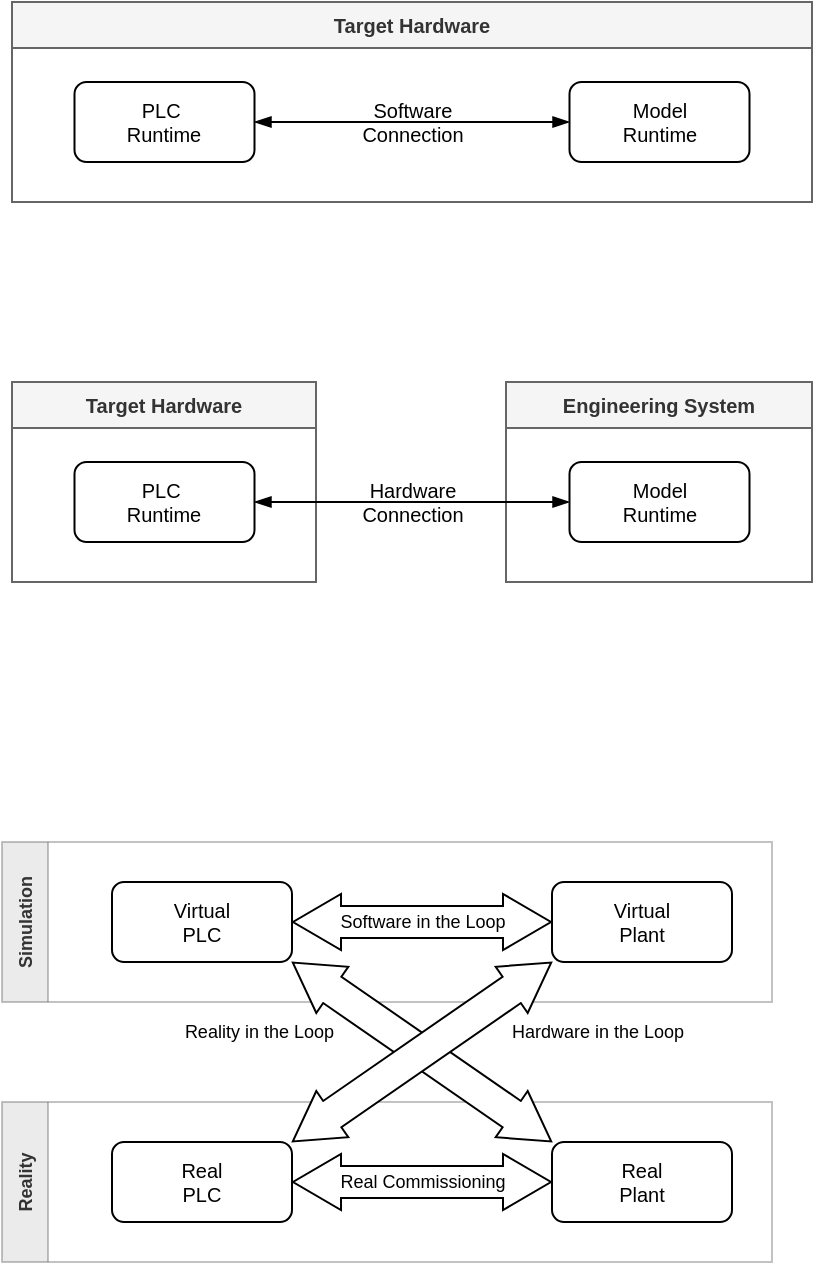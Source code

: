 <mxfile version="17.2.4" type="device" pages="11"><diagram id="prtHgNgQTEPvFCAcTncT" name="HilSilComparison"><mxGraphModel dx="1102" dy="865" grid="1" gridSize="10" guides="1" tooltips="1" connect="1" arrows="1" fold="1" page="1" pageScale="1" pageWidth="595" pageHeight="1169" math="0" shadow="0"><root><mxCell id="0"/><mxCell id="1" parent="0"/><mxCell id="_ElLaJfG9daXpI2DP3XN-2" value="Target Hardware" style="swimlane;fillColor=#f5f5f5;fontColor=#333333;strokeColor=#666666;fontSize=10;" parent="1" vertex="1"><mxGeometry x="80" y="200" width="152" height="100" as="geometry"/></mxCell><mxCell id="_ElLaJfG9daXpI2DP3XN-6" value="PLC&amp;nbsp;&lt;br style=&quot;font-size: 10px;&quot;&gt;Runtime" style="rounded=1;whiteSpace=wrap;html=1;align=center;fontSize=10;" parent="_ElLaJfG9daXpI2DP3XN-2" vertex="1"><mxGeometry x="31.25" y="40" width="90" height="40" as="geometry"/></mxCell><mxCell id="_ElLaJfG9daXpI2DP3XN-4" value="Engineering System" style="swimlane;fillColor=#f5f5f5;fontColor=#333333;strokeColor=#666666;fontSize=10;" parent="1" vertex="1"><mxGeometry x="327" y="200" width="153" height="100" as="geometry"/></mxCell><mxCell id="_ElLaJfG9daXpI2DP3XN-7" value="Model&lt;br style=&quot;font-size: 10px;&quot;&gt;Runtime" style="rounded=1;whiteSpace=wrap;html=1;align=center;fontSize=10;" parent="_ElLaJfG9daXpI2DP3XN-4" vertex="1"><mxGeometry x="31.75" y="40" width="90" height="40" as="geometry"/></mxCell><mxCell id="_ElLaJfG9daXpI2DP3XN-5" value="Target Hardware" style="swimlane;fillColor=#f5f5f5;fontColor=#333333;strokeColor=#666666;fontSize=10;" parent="1" vertex="1"><mxGeometry x="80" y="10" width="400" height="100" as="geometry"/></mxCell><mxCell id="_ElLaJfG9daXpI2DP3XN-8" value="Model&lt;br style=&quot;font-size: 10px;&quot;&gt;Runtime" style="rounded=1;whiteSpace=wrap;html=1;align=center;fontSize=10;" parent="_ElLaJfG9daXpI2DP3XN-5" vertex="1"><mxGeometry x="278.75" y="40" width="90" height="40" as="geometry"/></mxCell><mxCell id="_ElLaJfG9daXpI2DP3XN-9" value="PLC&amp;nbsp;&lt;br style=&quot;font-size: 10px;&quot;&gt;Runtime" style="rounded=1;whiteSpace=wrap;html=1;align=center;fontSize=10;" parent="_ElLaJfG9daXpI2DP3XN-5" vertex="1"><mxGeometry x="31.25" y="40" width="90" height="40" as="geometry"/></mxCell><mxCell id="_ElLaJfG9daXpI2DP3XN-12" value="Software &lt;br style=&quot;font-size: 10px;&quot;&gt;Connection" style="edgeStyle=orthogonalEdgeStyle;rounded=0;orthogonalLoop=1;jettySize=auto;html=1;startArrow=blockThin;startFill=1;endArrow=blockThin;endFill=1;exitX=1;exitY=0.5;exitDx=0;exitDy=0;entryX=0;entryY=0.5;entryDx=0;entryDy=0;labelBackgroundColor=none;fontSize=10;" parent="_ElLaJfG9daXpI2DP3XN-5" source="_ElLaJfG9daXpI2DP3XN-9" target="_ElLaJfG9daXpI2DP3XN-8" edge="1"><mxGeometry relative="1" as="geometry"><mxPoint x="190.25" y="160" as="sourcePoint"/><mxPoint x="340.25" y="100" as="targetPoint"/></mxGeometry></mxCell><mxCell id="_ElLaJfG9daXpI2DP3XN-10" value="Hardware&lt;br style=&quot;font-size: 10px;&quot;&gt;Connection" style="edgeStyle=orthogonalEdgeStyle;rounded=0;orthogonalLoop=1;jettySize=auto;html=1;entryX=0;entryY=0.5;entryDx=0;entryDy=0;startArrow=blockThin;startFill=1;endArrow=blockThin;endFill=1;labelBackgroundColor=none;fontSize=10;" parent="1" source="_ElLaJfG9daXpI2DP3XN-6" target="_ElLaJfG9daXpI2DP3XN-7" edge="1"><mxGeometry relative="1" as="geometry"/></mxCell><mxCell id="Brbli4AyhSg6LMe2nsyX-15" value="Simulation" style="swimlane;horizontal=0;fontSize=9;strokeColor=#666666;strokeWidth=1;fillColor=#CCCCCC;opacity=40;fontColor=#333333;" parent="1" vertex="1"><mxGeometry x="75" y="430" width="385" height="80" as="geometry"/></mxCell><mxCell id="Brbli4AyhSg6LMe2nsyX-13" value="Virtual&lt;br&gt;PLC" style="rounded=1;whiteSpace=wrap;html=1;align=center;fontSize=10;" parent="Brbli4AyhSg6LMe2nsyX-15" vertex="1"><mxGeometry x="55" y="20" width="90" height="40" as="geometry"/></mxCell><mxCell id="Brbli4AyhSg6LMe2nsyX-12" value="Virtual&lt;br&gt;Plant" style="rounded=1;whiteSpace=wrap;html=1;align=center;fontSize=10;" parent="Brbli4AyhSg6LMe2nsyX-15" vertex="1"><mxGeometry x="275" y="20" width="90" height="40" as="geometry"/></mxCell><mxCell id="Brbli4AyhSg6LMe2nsyX-19" value="Software in the Loop" style="shape=flexArrow;endArrow=classic;startArrow=classic;html=1;rounded=0;fontSize=9;strokeWidth=1;width=16;endSize=7.667;startSize=7.667;startWidth=11.111;endWidth=11.111;exitX=0;exitY=0.5;exitDx=0;exitDy=0;entryX=1;entryY=0.5;entryDx=0;entryDy=0;fillColor=default;horizontal=1;verticalAlign=middle;" parent="Brbli4AyhSg6LMe2nsyX-15" source="Brbli4AyhSg6LMe2nsyX-12" target="Brbli4AyhSg6LMe2nsyX-13" edge="1"><mxGeometry width="100" height="100" relative="1" as="geometry"><mxPoint x="204.83" y="90" as="sourcePoint"/><mxPoint x="204.83" y="210" as="targetPoint"/><mxPoint as="offset"/></mxGeometry></mxCell><mxCell id="Brbli4AyhSg6LMe2nsyX-16" value="Reality" style="swimlane;horizontal=0;fontSize=9;strokeColor=#666666;strokeWidth=1;fillColor=#cccccc;opacity=40;fontColor=#333333;" parent="1" vertex="1"><mxGeometry x="75" y="560" width="385" height="80" as="geometry"/></mxCell><mxCell id="Brbli4AyhSg6LMe2nsyX-11" value="Real&lt;br&gt;Plant" style="rounded=1;whiteSpace=wrap;html=1;align=center;fontSize=10;" parent="Brbli4AyhSg6LMe2nsyX-16" vertex="1"><mxGeometry x="275" y="20" width="90" height="40" as="geometry"/></mxCell><mxCell id="Brbli4AyhSg6LMe2nsyX-14" value="Real&lt;br&gt;PLC" style="rounded=1;whiteSpace=wrap;html=1;align=center;fontSize=10;" parent="Brbli4AyhSg6LMe2nsyX-16" vertex="1"><mxGeometry x="55" y="20" width="90" height="40" as="geometry"/></mxCell><mxCell id="Brbli4AyhSg6LMe2nsyX-20" value="Real Commissioning" style="shape=flexArrow;endArrow=classic;startArrow=classic;html=1;rounded=0;fontSize=9;strokeWidth=1;width=16;endSize=7.667;startSize=7.667;startWidth=11.111;endWidth=11.111;exitX=0;exitY=0.5;exitDx=0;exitDy=0;entryX=1;entryY=0.5;entryDx=0;entryDy=0;fillColor=default;horizontal=1;verticalAlign=middle;" parent="Brbli4AyhSg6LMe2nsyX-16" source="Brbli4AyhSg6LMe2nsyX-11" target="Brbli4AyhSg6LMe2nsyX-14" edge="1"><mxGeometry width="100" height="100" relative="1" as="geometry"><mxPoint x="285" y="-110" as="sourcePoint"/><mxPoint x="155" y="-110" as="targetPoint"/><mxPoint as="offset"/></mxGeometry></mxCell><mxCell id="Brbli4AyhSg6LMe2nsyX-18" value="Reality in the Loop" style="shape=flexArrow;endArrow=classic;startArrow=classic;html=1;rounded=0;fontSize=9;strokeWidth=1;width=16;endSize=7.667;startSize=7.667;startWidth=11.111;endWidth=11.111;exitX=1;exitY=1;exitDx=0;exitDy=0;entryX=0;entryY=0;entryDx=0;entryDy=0;fillColor=default;horizontal=1;verticalAlign=middle;align=right;" parent="1" source="Brbli4AyhSg6LMe2nsyX-13" target="Brbli4AyhSg6LMe2nsyX-11" edge="1"><mxGeometry x="-0.527" y="-16" width="100" height="100" relative="1" as="geometry"><mxPoint x="320" y="551.333" as="sourcePoint"/><mxPoint x="240" y="551.333" as="targetPoint"/><mxPoint as="offset"/></mxGeometry></mxCell><mxCell id="Brbli4AyhSg6LMe2nsyX-21" value="Hardware in the Loop" style="shape=flexArrow;endArrow=classic;startArrow=classic;html=1;rounded=0;fontSize=9;strokeWidth=1;width=16;endSize=7.667;startSize=7.667;startWidth=11.111;endWidth=11.111;exitX=0;exitY=1;exitDx=0;exitDy=0;entryX=1;entryY=0;entryDx=0;entryDy=0;fillColor=default;horizontal=1;verticalAlign=middle;align=left;" parent="1" source="Brbli4AyhSg6LMe2nsyX-12" target="Brbli4AyhSg6LMe2nsyX-14" edge="1"><mxGeometry x="-0.527" y="16" width="100" height="100" relative="1" as="geometry"><mxPoint x="360" y="630" as="sourcePoint"/><mxPoint x="230" y="630" as="targetPoint"/><mxPoint as="offset"/></mxGeometry></mxCell></root></mxGraphModel></diagram><diagram id="mWfGsQlFfUoYiAk8bSzI" name="MethodsOverview_CAD"><mxGraphModel dx="1102" dy="865" grid="1" gridSize="10" guides="1" tooltips="1" connect="1" arrows="1" fold="1" page="1" pageScale="1" pageWidth="595" pageHeight="1169" math="0" shadow="0"><root><mxCell id="0"/><mxCell id="1" parent="0"/><mxCell id="EQ2mD6nungkJIGIY7rV2-23" value="Supplier&#10;Export from Inventor" style="swimlane;fontSize=10;startSize=30;fillColor=#f5f5f5;fontColor=#333333;strokeColor=#666666;" parent="1" vertex="1"><mxGeometry x="133" y="50" width="157" height="230" as="geometry"/></mxCell><mxCell id="gc-O0wRkhyiWBBJAoNbx-1" value="CAD" style="rounded=1;whiteSpace=wrap;html=1;fontSize=10;" parent="EQ2mD6nungkJIGIY7rV2-23" vertex="1"><mxGeometry x="17" y="40" width="50" height="30" as="geometry"/></mxCell><mxCell id="EQ2mD6nungkJIGIY7rV2-24" value="Customer&#10;Import to arbitrary CAD tool" style="swimlane;fontSize=10;startSize=30;fillColor=#f5f5f5;fontColor=#333333;strokeColor=#666666;" parent="1" vertex="1"><mxGeometry x="320" y="50" width="150" height="230" as="geometry"/></mxCell><mxCell id="EQ2mD6nungkJIGIY7rV2-5" value="CAD" style="rounded=1;whiteSpace=wrap;html=1;fontSize=10;" parent="EQ2mD6nungkJIGIY7rV2-24" vertex="1"><mxGeometry x="80" y="40" width="50" height="30" as="geometry"/></mxCell><mxCell id="EQ2mD6nungkJIGIY7rV2-2" value=".step" style="rounded=1;whiteSpace=wrap;html=1;fontSize=10;" parent="1" vertex="1"><mxGeometry x="270" y="90" width="70" height="30" as="geometry"/></mxCell><mxCell id="EQ2mD6nungkJIGIY7rV2-6" value="export&lt;br&gt;" style="edgeStyle=orthogonalEdgeStyle;rounded=0;orthogonalLoop=1;jettySize=auto;html=1;entryX=0;entryY=0.5;entryDx=0;entryDy=0;labelBackgroundColor=none;fontSize=10;startArrow=none;startFill=0;endArrow=blockThin;endFill=1;verticalAlign=bottom;" parent="1" source="gc-O0wRkhyiWBBJAoNbx-1" target="EQ2mD6nungkJIGIY7rV2-2" edge="1"><mxGeometry relative="1" as="geometry"/></mxCell><mxCell id="EQ2mD6nungkJIGIY7rV2-7" style="edgeStyle=orthogonalEdgeStyle;rounded=0;orthogonalLoop=1;jettySize=auto;html=1;entryX=0;entryY=0.5;entryDx=0;entryDy=0;labelBackgroundColor=none;fontSize=10;startArrow=none;startFill=0;endArrow=blockThin;endFill=1;" parent="1" source="EQ2mD6nungkJIGIY7rV2-2" target="EQ2mD6nungkJIGIY7rV2-5" edge="1"><mxGeometry relative="1" as="geometry"/></mxCell><mxCell id="EQ2mD6nungkJIGIY7rV2-14" value="CAD" style="rounded=1;whiteSpace=wrap;html=1;fontSize=10;" parent="1" vertex="1"><mxGeometry x="150" y="190" width="50" height="30" as="geometry"/></mxCell><mxCell id="EQ2mD6nungkJIGIY7rV2-17" value="CAD" style="rounded=1;whiteSpace=wrap;html=1;fontSize=10;" parent="1" vertex="1"><mxGeometry x="400" y="190" width="50" height="30" as="geometry"/></mxCell><mxCell id="EQ2mD6nungkJIGIY7rV2-16" value="COLLADA" style="rounded=1;whiteSpace=wrap;html=1;fontSize=10;" parent="1" vertex="1"><mxGeometry x="270" y="190" width="70" height="30" as="geometry"/></mxCell><mxCell id="EQ2mD6nungkJIGIY7rV2-13" value="direct" style="edgeStyle=orthogonalEdgeStyle;rounded=0;orthogonalLoop=1;jettySize=auto;html=1;entryX=0;entryY=0.5;entryDx=0;entryDy=0;labelBackgroundColor=none;fontSize=10;startArrow=none;startFill=0;endArrow=blockThin;endFill=1;verticalAlign=bottom;" parent="1" source="EQ2mD6nungkJIGIY7rV2-14" target="EQ2mD6nungkJIGIY7rV2-16" edge="1"><mxGeometry relative="1" as="geometry"/></mxCell><mxCell id="EQ2mD6nungkJIGIY7rV2-15" style="edgeStyle=orthogonalEdgeStyle;rounded=0;orthogonalLoop=1;jettySize=auto;html=1;entryX=0;entryY=0.5;entryDx=0;entryDy=0;labelBackgroundColor=none;fontSize=10;startArrow=none;startFill=0;endArrow=blockThin;endFill=1;" parent="1" source="EQ2mD6nungkJIGIY7rV2-16" target="EQ2mD6nungkJIGIY7rV2-17" edge="1"><mxGeometry relative="1" as="geometry"/></mxCell><mxCell id="EQ2mD6nungkJIGIY7rV2-19" value="CAD" style="rounded=1;whiteSpace=wrap;html=1;fontSize=10;" parent="1" vertex="1"><mxGeometry x="150" y="240" width="50" height="30" as="geometry"/></mxCell><mxCell id="EQ2mD6nungkJIGIY7rV2-22" value="CAD" style="rounded=1;whiteSpace=wrap;html=1;fontSize=10;" parent="1" vertex="1"><mxGeometry x="400" y="240" width="50" height="30" as="geometry"/></mxCell><mxCell id="EQ2mD6nungkJIGIY7rV2-21" value="COLLADA" style="rounded=1;whiteSpace=wrap;html=1;fontSize=10;" parent="1" vertex="1"><mxGeometry x="270" y="240" width="70" height="30" as="geometry"/></mxCell><mxCell id="EQ2mD6nungkJIGIY7rV2-18" value="via 3DS Max" style="edgeStyle=orthogonalEdgeStyle;rounded=0;orthogonalLoop=1;jettySize=auto;html=1;entryX=0;entryY=0.5;entryDx=0;entryDy=0;labelBackgroundColor=none;fontSize=10;startArrow=none;startFill=0;endArrow=blockThin;endFill=1;verticalAlign=bottom;" parent="1" source="EQ2mD6nungkJIGIY7rV2-19" target="EQ2mD6nungkJIGIY7rV2-21" edge="1"><mxGeometry relative="1" as="geometry"/></mxCell><mxCell id="EQ2mD6nungkJIGIY7rV2-20" style="edgeStyle=orthogonalEdgeStyle;rounded=0;orthogonalLoop=1;jettySize=auto;html=1;entryX=0;entryY=0.5;entryDx=0;entryDy=0;labelBackgroundColor=none;fontSize=10;startArrow=none;startFill=0;endArrow=blockThin;endFill=1;" parent="1" source="EQ2mD6nungkJIGIY7rV2-21" target="EQ2mD6nungkJIGIY7rV2-22" edge="1"><mxGeometry relative="1" as="geometry"/></mxCell><mxCell id="EQ2mD6nungkJIGIY7rV2-9" value="CAD" style="rounded=1;whiteSpace=wrap;html=1;fontSize=10;" parent="1" vertex="1"><mxGeometry x="150" y="140" width="50" height="30" as="geometry"/></mxCell><mxCell id="EQ2mD6nungkJIGIY7rV2-12" value="CAD" style="rounded=1;whiteSpace=wrap;html=1;fontSize=10;" parent="1" vertex="1"><mxGeometry x="400" y="140" width="50" height="30" as="geometry"/></mxCell><mxCell id="EQ2mD6nungkJIGIY7rV2-11" value=".zip" style="rounded=1;whiteSpace=wrap;html=1;fontSize=10;" parent="1" vertex="1"><mxGeometry x="270" y="140" width="70" height="30" as="geometry"/></mxCell><mxCell id="EQ2mD6nungkJIGIY7rV2-8" value="Pack and Go&lt;br&gt;" style="edgeStyle=orthogonalEdgeStyle;rounded=0;orthogonalLoop=1;jettySize=auto;html=1;entryX=0;entryY=0.5;entryDx=0;entryDy=0;labelBackgroundColor=none;fontSize=10;startArrow=none;startFill=0;endArrow=blockThin;endFill=1;verticalAlign=bottom;" parent="1" source="EQ2mD6nungkJIGIY7rV2-9" target="EQ2mD6nungkJIGIY7rV2-11" edge="1"><mxGeometry relative="1" as="geometry"/></mxCell><mxCell id="EQ2mD6nungkJIGIY7rV2-10" style="edgeStyle=orthogonalEdgeStyle;rounded=0;orthogonalLoop=1;jettySize=auto;html=1;entryX=0;entryY=0.5;entryDx=0;entryDy=0;labelBackgroundColor=none;fontSize=10;startArrow=none;startFill=0;endArrow=blockThin;endFill=1;" parent="1" source="EQ2mD6nungkJIGIY7rV2-11" target="EQ2mD6nungkJIGIY7rV2-12" edge="1"><mxGeometry relative="1" as="geometry"/></mxCell></root></mxGraphModel></diagram><diagram name="MethodsOverview_Modell" id="vB5YkZhhSAg3fzGUwYdd"><mxGraphModel dx="1102" dy="865" grid="1" gridSize="10" guides="1" tooltips="1" connect="1" arrows="1" fold="1" page="1" pageScale="1" pageWidth="595" pageHeight="1169" math="0" shadow="0"><root><mxCell id="W-TDwsh05ccMk609hPFO-0"/><mxCell id="W-TDwsh05ccMk609hPFO-1" parent="W-TDwsh05ccMk609hPFO-0"/><mxCell id="W-TDwsh05ccMk609hPFO-2" value="Model Generation" style="swimlane;fontSize=10;startSize=30;fillColor=#f5f5f5;fontColor=#333333;strokeColor=#666666;" parent="W-TDwsh05ccMk609hPFO-1" vertex="1"><mxGeometry y="320" width="250" height="250" as="geometry"/></mxCell><mxCell id="juh_AF7GXyyniRfxhFCO-3" value=".slx" style="rounded=1;whiteSpace=wrap;html=1;fontSize=10;" parent="W-TDwsh05ccMk609hPFO-2" vertex="1"><mxGeometry x="20" y="50" width="50" height="30" as="geometry"/></mxCell><mxCell id="juh_AF7GXyyniRfxhFCO-16" style="edgeStyle=orthogonalEdgeStyle;rounded=0;orthogonalLoop=1;jettySize=auto;html=1;entryX=0;entryY=0.5;entryDx=0;entryDy=0;labelBackgroundColor=none;fontSize=10;startArrow=none;startFill=0;endArrow=blockThin;endFill=1;" parent="W-TDwsh05ccMk609hPFO-2" source="juh_AF7GXyyniRfxhFCO-6" target="juh_AF7GXyyniRfxhFCO-7" edge="1"><mxGeometry relative="1" as="geometry"/></mxCell><mxCell id="juh_AF7GXyyniRfxhFCO-6" value=".fmu" style="rounded=1;whiteSpace=wrap;html=1;fontSize=10;" parent="W-TDwsh05ccMk609hPFO-2" vertex="1"><mxGeometry x="20" y="100" width="50" height="30" as="geometry"/></mxCell><mxCell id="juh_AF7GXyyniRfxhFCO-7" value=".slx" style="rounded=1;whiteSpace=wrap;html=1;fontSize=10;" parent="W-TDwsh05ccMk609hPFO-2" vertex="1"><mxGeometry x="110" y="100" width="50" height="30" as="geometry"/></mxCell><mxCell id="juh_AF7GXyyniRfxhFCO-18" style="edgeStyle=orthogonalEdgeStyle;rounded=0;orthogonalLoop=1;jettySize=auto;html=1;entryX=0;entryY=0.5;entryDx=0;entryDy=0;labelBackgroundColor=none;fontSize=10;startArrow=none;startFill=0;endArrow=blockThin;endFill=1;" parent="W-TDwsh05ccMk609hPFO-2" source="juh_AF7GXyyniRfxhFCO-11" target="juh_AF7GXyyniRfxhFCO-12" edge="1"><mxGeometry relative="1" as="geometry"/></mxCell><mxCell id="juh_AF7GXyyniRfxhFCO-11" value=".fmu" style="rounded=1;whiteSpace=wrap;html=1;fontSize=10;" parent="W-TDwsh05ccMk609hPFO-2" vertex="1"><mxGeometry x="20" y="150" width="50" height="30" as="geometry"/></mxCell><mxCell id="juh_AF7GXyyniRfxhFCO-12" value=".slx" style="rounded=1;whiteSpace=wrap;html=1;fontSize=10;" parent="W-TDwsh05ccMk609hPFO-2" vertex="1"><mxGeometry x="110" y="150" width="50" height="30" as="geometry"/></mxCell><mxCell id="juh_AF7GXyyniRfxhFCO-13" value=".fmu" style="rounded=1;whiteSpace=wrap;html=1;fontSize=10;" parent="W-TDwsh05ccMk609hPFO-2" vertex="1"><mxGeometry x="20" y="200" width="50" height="30" as="geometry"/></mxCell><mxCell id="juh_AF7GXyyniRfxhFCO-14" value=".slx" style="rounded=1;whiteSpace=wrap;html=1;fontSize=10;" parent="W-TDwsh05ccMk609hPFO-2" vertex="1"><mxGeometry x="110" y="200" width="50" height="30" as="geometry"/></mxCell><mxCell id="juh_AF7GXyyniRfxhFCO-20" value="Model Generation" style="swimlane;fontSize=10;startSize=30;fillColor=#f5f5f5;fontColor=#333333;strokeColor=#666666;" parent="W-TDwsh05ccMk609hPFO-2" vertex="1"><mxGeometry width="250" height="250" as="geometry"/></mxCell><mxCell id="juh_AF7GXyyniRfxhFCO-21" value="Simulink" style="rounded=1;whiteSpace=wrap;html=1;fontSize=10;fillColor=#dae8fc;strokeColor=#000000;" parent="juh_AF7GXyyniRfxhFCO-20" vertex="1"><mxGeometry x="20" y="50" width="50" height="30" as="geometry"/></mxCell><mxCell id="juh_AF7GXyyniRfxhFCO-22" value="Import" style="edgeStyle=orthogonalEdgeStyle;rounded=0;orthogonalLoop=1;jettySize=auto;html=1;entryX=0;entryY=0.5;entryDx=0;entryDy=0;labelBackgroundColor=none;fontSize=10;startArrow=none;startFill=0;endArrow=blockThin;endFill=1;verticalAlign=bottom;" parent="juh_AF7GXyyniRfxhFCO-20" source="juh_AF7GXyyniRfxhFCO-23" target="juh_AF7GXyyniRfxhFCO-24" edge="1"><mxGeometry relative="1" as="geometry"/></mxCell><mxCell id="juh_AF7GXyyniRfxhFCO-23" value=".fmu" style="rounded=1;whiteSpace=wrap;html=1;fontSize=10;" parent="juh_AF7GXyyniRfxhFCO-20" vertex="1"><mxGeometry x="20" y="100" width="50" height="30" as="geometry"/></mxCell><mxCell id="juh_AF7GXyyniRfxhFCO-24" value="Simulink" style="rounded=1;whiteSpace=wrap;html=1;fontSize=10;fillColor=#dae8fc;strokeColor=#000000;" parent="juh_AF7GXyyniRfxhFCO-20" vertex="1"><mxGeometry x="110" y="100" width="50" height="30" as="geometry"/></mxCell><mxCell id="juh_AF7GXyyniRfxhFCO-25" value="Import" style="edgeStyle=orthogonalEdgeStyle;rounded=0;orthogonalLoop=1;jettySize=auto;html=1;entryX=0;entryY=0.5;entryDx=0;entryDy=0;labelBackgroundColor=none;fontSize=10;startArrow=none;startFill=0;endArrow=blockThin;endFill=1;verticalAlign=bottom;" parent="juh_AF7GXyyniRfxhFCO-20" source="juh_AF7GXyyniRfxhFCO-26" target="juh_AF7GXyyniRfxhFCO-27" edge="1"><mxGeometry relative="1" as="geometry"/></mxCell><mxCell id="juh_AF7GXyyniRfxhFCO-26" value=".fmu" style="rounded=1;whiteSpace=wrap;html=1;fontSize=10;" parent="juh_AF7GXyyniRfxhFCO-20" vertex="1"><mxGeometry x="20" y="150" width="50" height="30" as="geometry"/></mxCell><mxCell id="juh_AF7GXyyniRfxhFCO-27" value="Simulink" style="rounded=1;whiteSpace=wrap;html=1;fontSize=10;fillColor=#dae8fc;strokeColor=#000000;" parent="juh_AF7GXyyniRfxhFCO-20" vertex="1"><mxGeometry x="110" y="150" width="50" height="30" as="geometry"/></mxCell><mxCell id="juh_AF7GXyyniRfxhFCO-36" value="Import" style="edgeStyle=orthogonalEdgeStyle;rounded=0;orthogonalLoop=1;jettySize=auto;html=1;labelBackgroundColor=none;fontSize=10;startArrow=none;startFill=0;endArrow=blockThin;endFill=1;verticalAlign=bottom;" parent="juh_AF7GXyyniRfxhFCO-20" source="juh_AF7GXyyniRfxhFCO-28" target="juh_AF7GXyyniRfxhFCO-29" edge="1"><mxGeometry relative="1" as="geometry"/></mxCell><mxCell id="juh_AF7GXyyniRfxhFCO-28" value=".fmu" style="rounded=1;whiteSpace=wrap;html=1;fontSize=10;" parent="juh_AF7GXyyniRfxhFCO-20" vertex="1"><mxGeometry x="20" y="200" width="50" height="30" as="geometry"/></mxCell><mxCell id="juh_AF7GXyyniRfxhFCO-35" style="edgeStyle=orthogonalEdgeStyle;rounded=0;orthogonalLoop=1;jettySize=auto;html=1;entryX=0;entryY=0.5;entryDx=0;entryDy=0;labelBackgroundColor=none;fontSize=10;startArrow=none;startFill=0;endArrow=blockThin;endFill=1;" parent="juh_AF7GXyyniRfxhFCO-20" source="juh_AF7GXyyniRfxhFCO-29" target="juh_AF7GXyyniRfxhFCO-30" edge="1"><mxGeometry relative="1" as="geometry"/></mxCell><mxCell id="juh_AF7GXyyniRfxhFCO-29" value="Simulink" style="rounded=1;whiteSpace=wrap;html=1;fontSize=10;fillColor=#dae8fc;strokeColor=#000000;" parent="juh_AF7GXyyniRfxhFCO-20" vertex="1"><mxGeometry x="110" y="200" width="50" height="30" as="geometry"/></mxCell><mxCell id="juh_AF7GXyyniRfxhFCO-30" value="Model&lt;br&gt;Instance" style="rounded=1;whiteSpace=wrap;html=1;fontSize=10;fillColor=#dae8fc;strokeColor=#000000;" parent="juh_AF7GXyyniRfxhFCO-20" vertex="1"><mxGeometry x="180" y="200" width="50" height="30" as="geometry"/></mxCell><mxCell id="juh_AF7GXyyniRfxhFCO-4" value="PLC Environment" style="swimlane;fontSize=10;startSize=30;fillColor=#f5f5f5;fontColor=#333333;strokeColor=#666666;" parent="W-TDwsh05ccMk609hPFO-1" vertex="1"><mxGeometry x="300" y="320" width="160" height="250" as="geometry"/></mxCell><mxCell id="juh_AF7GXyyniRfxhFCO-5" value="Model Instance" style="rounded=1;whiteSpace=wrap;html=1;fontSize=10;fillColor=#d5e8d4;strokeColor=#000000;" parent="juh_AF7GXyyniRfxhFCO-4" vertex="1"><mxGeometry x="88" y="50" width="50" height="30" as="geometry"/></mxCell><mxCell id="juh_AF7GXyyniRfxhFCO-31" value="Model Instance" style="rounded=1;whiteSpace=wrap;html=1;fontSize=10;fillColor=#d5e8d4;strokeColor=#000000;" parent="juh_AF7GXyyniRfxhFCO-4" vertex="1"><mxGeometry x="88" y="100" width="50" height="30" as="geometry"/></mxCell><mxCell id="juh_AF7GXyyniRfxhFCO-32" value="Model Instance" style="rounded=1;whiteSpace=wrap;html=1;fontSize=10;fillColor=#d5e8d4;strokeColor=#000000;" parent="juh_AF7GXyyniRfxhFCO-4" vertex="1"><mxGeometry x="88" y="150" width="50" height="30" as="geometry"/></mxCell><mxCell id="juh_AF7GXyyniRfxhFCO-33" value="PLC&lt;br&gt;Runtime" style="rounded=1;whiteSpace=wrap;html=1;fontSize=10;fillColor=#d5e8d4;strokeColor=#000000;" parent="juh_AF7GXyyniRfxhFCO-4" vertex="1"><mxGeometry x="88" y="200" width="50" height="30" as="geometry"/></mxCell><mxCell id="juh_AF7GXyyniRfxhFCO-39" value="TE1420" style="edgeStyle=orthogonalEdgeStyle;rounded=0;orthogonalLoop=1;jettySize=auto;html=1;entryX=0;entryY=0.5;entryDx=0;entryDy=0;labelBackgroundColor=none;fontSize=10;startArrow=none;startFill=0;endArrow=blockThin;endFill=1;verticalAlign=bottom;" parent="W-TDwsh05ccMk609hPFO-1" source="juh_AF7GXyyniRfxhFCO-0" target="juh_AF7GXyyniRfxhFCO-5" edge="1"><mxGeometry relative="1" as="geometry"/></mxCell><mxCell id="juh_AF7GXyyniRfxhFCO-0" value=".fmu" style="rounded=1;whiteSpace=wrap;html=1;fontSize=10;" parent="W-TDwsh05ccMk609hPFO-1" vertex="1"><mxGeometry x="230" y="370" width="90" height="30" as="geometry"/></mxCell><mxCell id="juh_AF7GXyyniRfxhFCO-38" value="TE1400" style="edgeStyle=orthogonalEdgeStyle;rounded=0;orthogonalLoop=1;jettySize=auto;html=1;entryX=0;entryY=0.5;entryDx=0;entryDy=0;labelBackgroundColor=none;fontSize=10;startArrow=none;startFill=0;endArrow=blockThin;endFill=1;verticalAlign=bottom;" parent="W-TDwsh05ccMk609hPFO-1" source="juh_AF7GXyyniRfxhFCO-8" target="juh_AF7GXyyniRfxhFCO-31" edge="1"><mxGeometry relative="1" as="geometry"/></mxCell><mxCell id="juh_AF7GXyyniRfxhFCO-8" value="C / C++" style="rounded=1;whiteSpace=wrap;html=1;fontSize=10;" parent="W-TDwsh05ccMk609hPFO-1" vertex="1"><mxGeometry x="230" y="420" width="90" height="30" as="geometry"/></mxCell><mxCell id="juh_AF7GXyyniRfxhFCO-37" value="Import" style="edgeStyle=orthogonalEdgeStyle;rounded=0;orthogonalLoop=1;jettySize=auto;html=1;labelBackgroundColor=none;fontSize=10;startArrow=none;startFill=0;endArrow=blockThin;endFill=1;verticalAlign=bottom;" parent="W-TDwsh05ccMk609hPFO-1" source="juh_AF7GXyyniRfxhFCO-9" target="juh_AF7GXyyniRfxhFCO-32" edge="1"><mxGeometry relative="1" as="geometry"/></mxCell><mxCell id="juh_AF7GXyyniRfxhFCO-9" value="PLCopen" style="rounded=1;whiteSpace=wrap;html=1;fontSize=10;" parent="W-TDwsh05ccMk609hPFO-1" vertex="1"><mxGeometry x="230" y="470" width="90" height="30" as="geometry"/></mxCell><mxCell id="juh_AF7GXyyniRfxhFCO-15" value="Export" style="edgeStyle=orthogonalEdgeStyle;rounded=0;orthogonalLoop=1;jettySize=auto;html=1;entryX=0;entryY=0.5;entryDx=0;entryDy=0;labelBackgroundColor=none;fontSize=10;startArrow=none;startFill=0;endArrow=blockThin;endFill=1;verticalAlign=bottom;" parent="W-TDwsh05ccMk609hPFO-1" source="juh_AF7GXyyniRfxhFCO-3" target="juh_AF7GXyyniRfxhFCO-0" edge="1"><mxGeometry relative="1" as="geometry"/></mxCell><mxCell id="juh_AF7GXyyniRfxhFCO-17" value="Code&lt;br&gt;Generation" style="edgeStyle=orthogonalEdgeStyle;rounded=0;orthogonalLoop=1;jettySize=auto;html=1;entryX=0;entryY=0.5;entryDx=0;entryDy=0;labelBackgroundColor=none;fontSize=10;startArrow=none;startFill=0;endArrow=blockThin;endFill=1;" parent="W-TDwsh05ccMk609hPFO-1" source="juh_AF7GXyyniRfxhFCO-7" target="juh_AF7GXyyniRfxhFCO-8" edge="1"><mxGeometry relative="1" as="geometry"/></mxCell><mxCell id="juh_AF7GXyyniRfxhFCO-19" value="Code&lt;br&gt;Generation" style="edgeStyle=orthogonalEdgeStyle;rounded=0;orthogonalLoop=1;jettySize=auto;html=1;entryX=0;entryY=0.5;entryDx=0;entryDy=0;labelBackgroundColor=none;fontSize=10;startArrow=none;startFill=0;endArrow=blockThin;endFill=1;" parent="W-TDwsh05ccMk609hPFO-1" source="juh_AF7GXyyniRfxhFCO-12" target="juh_AF7GXyyniRfxhFCO-9" edge="1"><mxGeometry relative="1" as="geometry"/></mxCell><mxCell id="juh_AF7GXyyniRfxhFCO-34" value="(Realtime)&lt;br&gt;Communication" style="edgeStyle=orthogonalEdgeStyle;rounded=0;orthogonalLoop=1;jettySize=auto;html=1;entryX=0;entryY=0.5;entryDx=0;entryDy=0;labelBackgroundColor=none;fontSize=10;startArrow=blockThin;startFill=1;endArrow=blockThin;endFill=1;align=center;exitX=1;exitY=0.5;exitDx=0;exitDy=0;" parent="W-TDwsh05ccMk609hPFO-1" source="juh_AF7GXyyniRfxhFCO-30" target="juh_AF7GXyyniRfxhFCO-33" edge="1"><mxGeometry x="0.351" relative="1" as="geometry"><mxPoint x="240" y="535" as="sourcePoint"/><mxPoint as="offset"/></mxGeometry></mxCell></root></mxGraphModel></diagram><diagram name="GeneralWorkflow" id="f65spB3bRdPs2V3jaV2y"><mxGraphModel dx="918" dy="721" grid="1" gridSize="3.937" guides="1" tooltips="1" connect="1" arrows="1" fold="1" page="1" pageScale="1" pageWidth="595" pageHeight="1169" math="0" shadow="0"><root><mxCell id="ANHLMOKIUbqtMzhbFVlj-0"/><mxCell id="ANHLMOKIUbqtMzhbFVlj-1" parent="ANHLMOKIUbqtMzhbFVlj-0"/><mxCell id="PJ1AN5VNRcJ27iGyHwtq-0" value="Geometry and&#10;Kinematization" style="swimlane;horizontal=0;fontSize=10;strokeColor=#666666;startSize=25;fillColor=#f5f5f5;fontColor=#333333;dashed=1;dashPattern=1 2;" parent="ANHLMOKIUbqtMzhbFVlj-1" vertex="1"><mxGeometry x="10" y="250" width="580" height="120" as="geometry"/></mxCell><mxCell id="fnheVzZHtpeK4Ez6JqDG-0" value="Pure Geometry" style="rounded=1;whiteSpace=wrap;html=1;fontSize=10;" parent="PJ1AN5VNRcJ27iGyHwtq-0" vertex="1"><mxGeometry x="55" y="20" width="50" height="30" as="geometry"/></mxCell><mxCell id="fnheVzZHtpeK4Ez6JqDG-1" value="Geometry and Kinematization" style="rounded=1;whiteSpace=wrap;html=1;fontSize=10;" parent="PJ1AN5VNRcJ27iGyHwtq-0" vertex="1"><mxGeometry x="40" y="70" width="80" height="30" as="geometry"/></mxCell><mxCell id="fnheVzZHtpeK4Ez6JqDG-18" style="edgeStyle=orthogonalEdgeStyle;rounded=0;orthogonalLoop=1;jettySize=auto;html=1;entryX=0;entryY=0.5;entryDx=0;entryDy=0;labelBackgroundColor=none;fontSize=10;startArrow=none;startFill=0;endArrow=blockThin;endFill=1;" parent="PJ1AN5VNRcJ27iGyHwtq-0" source="fnheVzZHtpeK4Ez6JqDG-12" target="fnheVzZHtpeK4Ez6JqDG-13" edge="1"><mxGeometry relative="1" as="geometry"/></mxCell><mxCell id="fnheVzZHtpeK4Ez6JqDG-20" style="edgeStyle=orthogonalEdgeStyle;rounded=0;orthogonalLoop=1;jettySize=auto;html=1;entryX=0;entryY=0.5;entryDx=0;entryDy=0;labelBackgroundColor=none;fontSize=10;startArrow=none;startFill=0;endArrow=blockThin;endFill=1;dashed=1;" parent="PJ1AN5VNRcJ27iGyHwtq-0" source="fnheVzZHtpeK4Ez6JqDG-13" target="fnheVzZHtpeK4Ez6JqDG-14" edge="1"><mxGeometry relative="1" as="geometry"><Array as="points"><mxPoint x="336" y="60"/><mxPoint x="336" y="89"/><mxPoint x="462" y="89"/><mxPoint x="462" y="60"/></Array></mxGeometry></mxCell><mxCell id="fnheVzZHtpeK4Ez6JqDG-12" value="Import&lt;br&gt;Geometry" style="rounded=1;whiteSpace=wrap;html=1;fontSize=10;" parent="PJ1AN5VNRcJ27iGyHwtq-0" vertex="1"><mxGeometry x="250" y="45" width="50" height="30" as="geometry"/></mxCell><mxCell id="fnheVzZHtpeK4Ez6JqDG-16" style="edgeStyle=orthogonalEdgeStyle;rounded=0;orthogonalLoop=1;jettySize=auto;html=1;entryX=0;entryY=0.5;entryDx=0;entryDy=0;labelBackgroundColor=none;fontSize=10;startArrow=none;startFill=0;endArrow=blockThin;endFill=1;" parent="PJ1AN5VNRcJ27iGyHwtq-0" source="fnheVzZHtpeK4Ez6JqDG-13" target="fnheVzZHtpeK4Ez6JqDG-14" edge="1"><mxGeometry relative="1" as="geometry"/></mxCell><mxCell id="fnheVzZHtpeK4Ez6JqDG-14" value="Final&lt;br&gt;CAD" style="rounded=1;whiteSpace=wrap;html=1;fontSize=10;" parent="PJ1AN5VNRcJ27iGyHwtq-0" vertex="1"><mxGeometry x="507.87" y="45" width="52.13" height="30" as="geometry"/></mxCell><mxCell id="fnheVzZHtpeK4Ez6JqDG-13" value="Recreate&lt;br&gt;Kinematization" style="rounded=1;whiteSpace=wrap;html=1;fontSize=10;" parent="PJ1AN5VNRcJ27iGyHwtq-0" vertex="1"><mxGeometry x="371.89" y="45" width="70" height="30" as="geometry"/></mxCell><mxCell id="zJBkKsqCMqZ2ELEJtVB8-0" value="" style="edgeStyle=orthogonalEdgeStyle;rounded=0;orthogonalLoop=1;jettySize=auto;html=1;entryX=0;entryY=0.5;entryDx=0;entryDy=0;labelBackgroundColor=none;fontSize=10;startArrow=none;startFill=0;endArrow=none;endFill=1;" parent="PJ1AN5VNRcJ27iGyHwtq-0" source="fnheVzZHtpeK4Ez6JqDG-12" target="fnheVzZHtpeK4Ez6JqDG-13" edge="1"><mxGeometry relative="1" as="geometry"><Array as="points"/><mxPoint x="310" y="309.966" as="sourcePoint"/><mxPoint x="517.87" y="310.0" as="targetPoint"/></mxGeometry></mxCell><mxCell id="PJ1AN5VNRcJ27iGyHwtq-1" value="PLC Code" style="swimlane;horizontal=0;fontSize=10;strokeColor=#666666;startSize=25;fillColor=#f5f5f5;fontColor=#333333;dashed=1;dashPattern=1 2;" parent="ANHLMOKIUbqtMzhbFVlj-1" vertex="1"><mxGeometry x="10" y="390" width="580" height="70" as="geometry"/></mxCell><mxCell id="fnheVzZHtpeK4Ez6JqDG-4" value="Source Code" style="rounded=1;whiteSpace=wrap;html=1;fontSize=10;" parent="PJ1AN5VNRcJ27iGyHwtq-1" vertex="1"><mxGeometry x="40" y="20" width="80" height="30" as="geometry"/></mxCell><mxCell id="fnheVzZHtpeK4Ez6JqDG-26" style="edgeStyle=orthogonalEdgeStyle;rounded=0;orthogonalLoop=1;jettySize=auto;html=1;entryX=0;entryY=0.5;entryDx=0;entryDy=0;labelBackgroundColor=none;fontSize=10;startArrow=none;startFill=0;endArrow=blockThin;endFill=1;" parent="PJ1AN5VNRcJ27iGyHwtq-1" source="fnheVzZHtpeK4Ez6JqDG-21" target="fnheVzZHtpeK4Ez6JqDG-22" edge="1"><mxGeometry relative="1" as="geometry"/></mxCell><mxCell id="fnheVzZHtpeK4Ez6JqDG-21" value="Import&lt;br&gt;Code" style="rounded=1;whiteSpace=wrap;html=1;fontSize=10;" parent="PJ1AN5VNRcJ27iGyHwtq-1" vertex="1"><mxGeometry x="249.837" y="19.997" width="50" height="30" as="geometry"/></mxCell><mxCell id="fnheVzZHtpeK4Ez6JqDG-25" style="edgeStyle=orthogonalEdgeStyle;rounded=0;orthogonalLoop=1;jettySize=auto;html=1;entryX=0;entryY=0.5;entryDx=0;entryDy=0;labelBackgroundColor=none;fontSize=10;startArrow=none;startFill=0;endArrow=blockThin;endFill=1;" parent="PJ1AN5VNRcJ27iGyHwtq-1" source="fnheVzZHtpeK4Ez6JqDG-22" target="fnheVzZHtpeK4Ez6JqDG-23" edge="1"><mxGeometry relative="1" as="geometry"/></mxCell><mxCell id="fnheVzZHtpeK4Ez6JqDG-22" value="Link with Hardware" style="rounded=1;whiteSpace=wrap;html=1;fontSize=10;" parent="PJ1AN5VNRcJ27iGyHwtq-1" vertex="1"><mxGeometry x="324.647" y="19.997" width="50" height="30" as="geometry"/></mxCell><mxCell id="fnheVzZHtpeK4Ez6JqDG-23" value="PLC&lt;br&gt;Runtime" style="rounded=1;whiteSpace=wrap;html=1;fontSize=10;" parent="PJ1AN5VNRcJ27iGyHwtq-1" vertex="1"><mxGeometry x="509.997" y="19.997" width="50" height="30" as="geometry"/></mxCell><mxCell id="PJ1AN5VNRcJ27iGyHwtq-2" value="Behaviour Model" style="swimlane;horizontal=0;fontSize=10;strokeColor=#666666;startSize=25;fillColor=#f5f5f5;fontColor=#333333;dashed=1;dashPattern=1 2;" parent="ANHLMOKIUbqtMzhbFVlj-1" vertex="1"><mxGeometry x="10" y="480" width="580" height="110.55" as="geometry"/></mxCell><mxCell id="fnheVzZHtpeK4Ez6JqDG-5" value="Model" style="rounded=1;whiteSpace=wrap;html=1;fontSize=10;" parent="PJ1AN5VNRcJ27iGyHwtq-2" vertex="1"><mxGeometry x="40" y="40.27" width="80" height="30" as="geometry"/></mxCell><mxCell id="fnheVzZHtpeK4Ez6JqDG-28" value="Import&lt;br&gt;Model" style="rounded=1;whiteSpace=wrap;html=1;fontSize=10;" parent="PJ1AN5VNRcJ27iGyHwtq-2" vertex="1"><mxGeometry x="269.524" y="16.064" width="50" height="30" as="geometry"/></mxCell><mxCell id="fnheVzZHtpeK4Ez6JqDG-29" value="Setup&lt;br&gt;Simulation" style="rounded=1;whiteSpace=wrap;html=1;fontSize=10;" parent="PJ1AN5VNRcJ27iGyHwtq-2" vertex="1"><mxGeometry x="269.524" y="61.334" width="50" height="30" as="geometry"/></mxCell><mxCell id="fnheVzZHtpeK4Ez6JqDG-38" value="Create&lt;br&gt;PLC Object" style="rounded=1;whiteSpace=wrap;html=1;fontSize=10;" parent="PJ1AN5VNRcJ27iGyHwtq-2" vertex="1"><mxGeometry x="364.01" y="16.06" width="61.18" height="30" as="geometry"/></mxCell><mxCell id="fnheVzZHtpeK4Ez6JqDG-37" style="edgeStyle=orthogonalEdgeStyle;rounded=0;orthogonalLoop=1;jettySize=auto;html=1;labelBackgroundColor=none;fontSize=10;startArrow=none;startFill=0;endArrow=blockThin;endFill=1;entryX=0;entryY=0.5;entryDx=0;entryDy=0;" parent="PJ1AN5VNRcJ27iGyHwtq-2" source="fnheVzZHtpeK4Ez6JqDG-28" target="fnheVzZHtpeK4Ez6JqDG-38" edge="1"><mxGeometry relative="1" as="geometry"><mxPoint x="364.015" y="31.064" as="targetPoint"/></mxGeometry></mxCell><mxCell id="PJ1AN5VNRcJ27iGyHwtq-3" value="Documentation" style="swimlane;horizontal=0;fontSize=10;strokeColor=#666666;startSize=25;fillColor=#f5f5f5;fontColor=#333333;dashed=1;dashPattern=1 2;" parent="ANHLMOKIUbqtMzhbFVlj-1" vertex="1"><mxGeometry x="10" y="600.39" width="580" height="90" as="geometry"/></mxCell><mxCell id="fnheVzZHtpeK4Ez6JqDG-6" value="Documentation" style="rounded=1;whiteSpace=wrap;html=1;fontSize=10;" parent="PJ1AN5VNRcJ27iGyHwtq-3" vertex="1"><mxGeometry x="40" y="30" width="80" height="30" as="geometry"/></mxCell><mxCell id="zJBkKsqCMqZ2ELEJtVB8-1" value="Gain&lt;br&gt;Knowledge" style="rounded=1;whiteSpace=wrap;html=1;fontSize=10;" parent="PJ1AN5VNRcJ27iGyHwtq-3" vertex="1"><mxGeometry x="496.06" y="30" width="63.62" height="30" as="geometry"/></mxCell><mxCell id="fnheVzZHtpeK4Ez6JqDG-2" style="edgeStyle=orthogonalEdgeStyle;rounded=0;orthogonalLoop=1;jettySize=auto;html=1;entryX=-0.029;entryY=0.06;entryDx=0;entryDy=0;labelBackgroundColor=none;fontSize=10;startArrow=none;startFill=0;endArrow=blockThin;endFill=1;entryPerimeter=0;" parent="ANHLMOKIUbqtMzhbFVlj-1" source="fnheVzZHtpeK4Ez6JqDG-0" target="aeWgYh5-cnGkG8KzXFzN-1" edge="1"><mxGeometry relative="1" as="geometry"><Array as="points"/></mxGeometry></mxCell><mxCell id="fnheVzZHtpeK4Ez6JqDG-7" value=".step&lt;br&gt;.iges" style="edgeLabel;html=1;align=center;verticalAlign=middle;resizable=0;points=[];fontSize=10;labelBackgroundColor=none;" parent="fnheVzZHtpeK4Ez6JqDG-2" vertex="1" connectable="0"><mxGeometry x="-0.839" y="1" relative="1" as="geometry"><mxPoint x="16" y="1" as="offset"/></mxGeometry></mxCell><mxCell id="fnheVzZHtpeK4Ez6JqDG-3" value="COLLADA&lt;br&gt;or native" style="edgeStyle=orthogonalEdgeStyle;rounded=0;orthogonalLoop=1;jettySize=auto;html=1;entryX=0.025;entryY=0.063;entryDx=0;entryDy=0;labelBackgroundColor=none;fontSize=10;startArrow=none;startFill=0;endArrow=none;endFill=0;exitX=1;exitY=0.5;exitDx=0;exitDy=0;align=center;entryPerimeter=0;" parent="ANHLMOKIUbqtMzhbFVlj-1" source="fnheVzZHtpeK4Ez6JqDG-1" target="aeWgYh5-cnGkG8KzXFzN-1" edge="1"><mxGeometry x="-0.537" relative="1" as="geometry"><Array as="points"><mxPoint x="190" y="335"/><mxPoint x="190" y="285"/><mxPoint x="209" y="285"/></Array><mxPoint as="offset"/></mxGeometry></mxCell><mxCell id="fnheVzZHtpeK4Ez6JqDG-10" style="edgeStyle=orthogonalEdgeStyle;rounded=0;orthogonalLoop=1;jettySize=auto;html=1;labelBackgroundColor=none;fontSize=10;startArrow=none;startFill=0;endArrow=blockThin;endFill=1;entryX=0.007;entryY=0.94;entryDx=0;entryDy=0;entryPerimeter=0;" parent="ANHLMOKIUbqtMzhbFVlj-1" source="fnheVzZHtpeK4Ez6JqDG-6" target="aeWgYh5-cnGkG8KzXFzN-1" edge="1"><mxGeometry relative="1" as="geometry"><mxPoint x="210" y="490" as="targetPoint"/><Array as="points"/></mxGeometry></mxCell><mxCell id="fnheVzZHtpeK4Ez6JqDG-8" style="edgeStyle=orthogonalEdgeStyle;rounded=0;orthogonalLoop=1;jettySize=auto;html=1;entryX=0.002;entryY=0.403;entryDx=0;entryDy=0;entryPerimeter=0;labelBackgroundColor=none;fontSize=10;startArrow=none;startFill=0;endArrow=blockThin;endFill=1;" parent="ANHLMOKIUbqtMzhbFVlj-1" source="fnheVzZHtpeK4Ez6JqDG-4" target="aeWgYh5-cnGkG8KzXFzN-1" edge="1"><mxGeometry relative="1" as="geometry"/></mxCell><mxCell id="zJBkKsqCMqZ2ELEJtVB8-2" style="edgeStyle=orthogonalEdgeStyle;rounded=0;orthogonalLoop=1;jettySize=auto;html=1;entryX=0;entryY=0.5;entryDx=0;entryDy=0;fontSize=9;endArrow=block;endFill=1;elbow=vertical;" parent="ANHLMOKIUbqtMzhbFVlj-1" source="aeWgYh5-cnGkG8KzXFzN-1" target="zJBkKsqCMqZ2ELEJtVB8-1" edge="1"><mxGeometry relative="1" as="geometry"><Array as="points"><mxPoint x="373" y="645"/></Array></mxGeometry></mxCell><mxCell id="aeWgYh5-cnGkG8KzXFzN-1" value="&lt;div&gt;&lt;span&gt;DataStructure.zip&lt;/span&gt;&lt;/div&gt;" style="rounded=1;whiteSpace=wrap;html=1;fontSize=10;strokeColor=#000000;align=center;horizontal=0;" parent="ANHLMOKIUbqtMzhbFVlj-1" vertex="1"><mxGeometry x="210" y="260" width="30" height="410" as="geometry"/></mxCell><mxCell id="fnheVzZHtpeK4Ez6JqDG-11" style="edgeStyle=orthogonalEdgeStyle;rounded=0;orthogonalLoop=1;jettySize=auto;html=1;labelBackgroundColor=none;fontSize=10;startArrow=none;startFill=0;endArrow=blockThin;endFill=1;" parent="ANHLMOKIUbqtMzhbFVlj-1" source="fnheVzZHtpeK4Ez6JqDG-5" edge="1"><mxGeometry relative="1" as="geometry"><mxPoint x="209" y="535" as="targetPoint"/></mxGeometry></mxCell><mxCell id="fnheVzZHtpeK4Ez6JqDG-19" style="edgeStyle=orthogonalEdgeStyle;rounded=0;orthogonalLoop=1;jettySize=auto;html=1;labelBackgroundColor=none;fontSize=10;startArrow=none;startFill=0;endArrow=blockThin;endFill=1;exitX=0.973;exitY=0.122;exitDx=0;exitDy=0;exitPerimeter=0;" parent="ANHLMOKIUbqtMzhbFVlj-1" source="aeWgYh5-cnGkG8KzXFzN-1" target="fnheVzZHtpeK4Ez6JqDG-12" edge="1"><mxGeometry relative="1" as="geometry"><Array as="points"/></mxGeometry></mxCell><mxCell id="fnheVzZHtpeK4Ez6JqDG-27" style="edgeStyle=orthogonalEdgeStyle;rounded=0;orthogonalLoop=1;jettySize=auto;html=1;labelBackgroundColor=none;fontSize=10;startArrow=none;startFill=0;endArrow=blockThin;endFill=1;exitX=1.004;exitY=0.403;exitDx=0;exitDy=0;exitPerimeter=0;" parent="ANHLMOKIUbqtMzhbFVlj-1" source="aeWgYh5-cnGkG8KzXFzN-1" target="fnheVzZHtpeK4Ez6JqDG-21" edge="1"><mxGeometry relative="1" as="geometry"/></mxCell><mxCell id="fnheVzZHtpeK4Ez6JqDG-30" style="edgeStyle=orthogonalEdgeStyle;rounded=0;orthogonalLoop=1;jettySize=auto;html=1;labelBackgroundColor=none;fontSize=10;startArrow=none;startFill=0;endArrow=blockThin;endFill=1;exitX=0.989;exitY=0.673;exitDx=0;exitDy=0;exitPerimeter=0;" parent="ANHLMOKIUbqtMzhbFVlj-1" source="aeWgYh5-cnGkG8KzXFzN-1" target="fnheVzZHtpeK4Ez6JqDG-28" edge="1"><mxGeometry relative="1" as="geometry"/></mxCell><mxCell id="fnheVzZHtpeK4Ez6JqDG-31" value="Or" style="edgeStyle=orthogonalEdgeStyle;rounded=0;orthogonalLoop=1;jettySize=auto;html=1;labelBackgroundColor=none;fontSize=10;startArrow=none;startFill=0;endArrow=blockThin;endFill=1;exitX=0.987;exitY=0.673;exitDx=0;exitDy=0;exitPerimeter=0;verticalAlign=bottom;" parent="ANHLMOKIUbqtMzhbFVlj-1" source="aeWgYh5-cnGkG8KzXFzN-1" target="fnheVzZHtpeK4Ez6JqDG-29" edge="1"><mxGeometry x="-0.721" relative="1" as="geometry"><mxPoint as="offset"/></mxGeometry></mxCell><mxCell id="fnheVzZHtpeK4Ez6JqDG-33" style="edgeStyle=orthogonalEdgeStyle;rounded=0;orthogonalLoop=1;jettySize=auto;html=1;entryX=0.75;entryY=1;entryDx=0;entryDy=0;labelBackgroundColor=none;fontSize=10;startArrow=blockThin;startFill=1;endArrow=blockThin;endFill=1;exitX=0.75;exitY=0;exitDx=0;exitDy=0;" parent="ANHLMOKIUbqtMzhbFVlj-1" source="fnheVzZHtpeK4Ez6JqDG-34" target="fnheVzZHtpeK4Ez6JqDG-23" edge="1"><mxGeometry relative="1" as="geometry"><mxPoint x="559" y="559" as="sourcePoint"/></mxGeometry></mxCell><mxCell id="fnheVzZHtpeK4Ez6JqDG-34" value="Model&lt;br&gt;Runtime" style="rounded=1;whiteSpace=wrap;html=1;fontSize=10;" parent="ANHLMOKIUbqtMzhbFVlj-1" vertex="1"><mxGeometry x="520.001" y="541.331" width="50" height="30" as="geometry"/></mxCell><mxCell id="fnheVzZHtpeK4Ez6JqDG-36" style="edgeStyle=orthogonalEdgeStyle;rounded=0;orthogonalLoop=1;jettySize=auto;html=1;entryX=0;entryY=0.5;entryDx=0;entryDy=0;labelBackgroundColor=none;fontSize=10;startArrow=none;startFill=0;endArrow=blockThin;endFill=1;" parent="ANHLMOKIUbqtMzhbFVlj-1" source="fnheVzZHtpeK4Ez6JqDG-29" target="fnheVzZHtpeK4Ez6JqDG-34" edge="1"><mxGeometry relative="1" as="geometry"/></mxCell><mxCell id="fnheVzZHtpeK4Ez6JqDG-39" style="edgeStyle=orthogonalEdgeStyle;rounded=0;orthogonalLoop=1;jettySize=auto;html=1;entryX=0.25;entryY=1;entryDx=0;entryDy=0;labelBackgroundColor=none;fontSize=10;startArrow=none;startFill=0;endArrow=blockThin;endFill=1;" parent="ANHLMOKIUbqtMzhbFVlj-1" source="fnheVzZHtpeK4Ez6JqDG-38" target="fnheVzZHtpeK4Ez6JqDG-23" edge="1"><mxGeometry relative="1" as="geometry"/></mxCell><mxCell id="FPO7KurwAfB8sA60EF7b-0" value="CAD" style="swimlane;horizontal=0;fontSize=10;strokeColor=#666666;startSize=25;fillColor=#f5f5f5;fontColor=#333333;dashed=1;dashPattern=1 2;" parent="ANHLMOKIUbqtMzhbFVlj-1" vertex="1"><mxGeometry x="614.17" y="771.65" width="480.32" height="120" as="geometry"/></mxCell><mxCell id="FPO7KurwAfB8sA60EF7b-1" value="Pure Geometry" style="rounded=1;whiteSpace=wrap;html=1;fontSize=10;" parent="FPO7KurwAfB8sA60EF7b-0" vertex="1"><mxGeometry x="55" y="20" width="50" height="30" as="geometry"/></mxCell><mxCell id="FPO7KurwAfB8sA60EF7b-2" value="Geometry and Kinematization" style="rounded=1;whiteSpace=wrap;html=1;fontSize=10;" parent="FPO7KurwAfB8sA60EF7b-0" vertex="1"><mxGeometry x="40" y="70" width="80" height="30" as="geometry"/></mxCell><mxCell id="FPO7KurwAfB8sA60EF7b-3" style="edgeStyle=orthogonalEdgeStyle;rounded=0;orthogonalLoop=1;jettySize=auto;html=1;entryX=0;entryY=0.5;entryDx=0;entryDy=0;labelBackgroundColor=none;fontSize=10;startArrow=none;startFill=0;endArrow=blockThin;endFill=1;" parent="FPO7KurwAfB8sA60EF7b-0" source="FPO7KurwAfB8sA60EF7b-5" target="FPO7KurwAfB8sA60EF7b-8" edge="1"><mxGeometry relative="1" as="geometry"/></mxCell><mxCell id="FPO7KurwAfB8sA60EF7b-4" style="edgeStyle=orthogonalEdgeStyle;rounded=0;orthogonalLoop=1;jettySize=auto;html=1;entryX=0;entryY=0.5;entryDx=0;entryDy=0;labelBackgroundColor=none;fontSize=10;startArrow=none;startFill=0;endArrow=blockThin;endFill=1;dashed=1;" parent="FPO7KurwAfB8sA60EF7b-0" source="FPO7KurwAfB8sA60EF7b-8" target="FPO7KurwAfB8sA60EF7b-7" edge="1"><mxGeometry relative="1" as="geometry"><Array as="points"><mxPoint x="307" y="60"/><mxPoint x="307" y="89"/><mxPoint x="402" y="89"/><mxPoint x="402" y="60"/></Array></mxGeometry></mxCell><mxCell id="FPO7KurwAfB8sA60EF7b-5" value="Import&lt;br&gt;Geometry" style="rounded=1;whiteSpace=wrap;html=1;fontSize=10;" parent="FPO7KurwAfB8sA60EF7b-0" vertex="1"><mxGeometry x="250" y="45" width="50" height="30" as="geometry"/></mxCell><mxCell id="FPO7KurwAfB8sA60EF7b-6" style="edgeStyle=orthogonalEdgeStyle;rounded=0;orthogonalLoop=1;jettySize=auto;html=1;entryX=0;entryY=0.5;entryDx=0;entryDy=0;labelBackgroundColor=none;fontSize=10;startArrow=none;startFill=0;endArrow=blockThin;endFill=1;" parent="FPO7KurwAfB8sA60EF7b-0" source="FPO7KurwAfB8sA60EF7b-8" target="FPO7KurwAfB8sA60EF7b-7" edge="1"><mxGeometry relative="1" as="geometry"/></mxCell><mxCell id="FPO7KurwAfB8sA60EF7b-7" value="Final&lt;br&gt;CAD" style="rounded=1;whiteSpace=wrap;html=1;fontSize=10;" parent="FPO7KurwAfB8sA60EF7b-0" vertex="1"><mxGeometry x="417.32" y="45" width="52.13" height="30" as="geometry"/></mxCell><mxCell id="FPO7KurwAfB8sA60EF7b-8" value="Recreate&lt;br&gt;Kinematization" style="rounded=1;whiteSpace=wrap;html=1;fontSize=10;" parent="FPO7KurwAfB8sA60EF7b-0" vertex="1"><mxGeometry x="322.84" y="45" width="70" height="30" as="geometry"/></mxCell><mxCell id="FPO7KurwAfB8sA60EF7b-9" value="" style="edgeStyle=orthogonalEdgeStyle;rounded=0;orthogonalLoop=1;jettySize=auto;html=1;entryX=0;entryY=0.5;entryDx=0;entryDy=0;labelBackgroundColor=none;fontSize=10;startArrow=none;startFill=0;endArrow=none;endFill=1;" parent="FPO7KurwAfB8sA60EF7b-0" source="FPO7KurwAfB8sA60EF7b-5" target="FPO7KurwAfB8sA60EF7b-8" edge="1"><mxGeometry relative="1" as="geometry"><Array as="points"/><mxPoint x="310" y="309.966" as="sourcePoint"/><mxPoint x="517.87" y="310.0" as="targetPoint"/></mxGeometry></mxCell><mxCell id="FPO7KurwAfB8sA60EF7b-10" value="PLC Code" style="swimlane;horizontal=0;fontSize=10;strokeColor=#666666;startSize=25;fillColor=#f5f5f5;fontColor=#333333;dashed=1;dashPattern=1 2;" parent="ANHLMOKIUbqtMzhbFVlj-1" vertex="1"><mxGeometry x="614.17" y="911.65" width="480.32" height="70" as="geometry"/></mxCell><mxCell id="FPO7KurwAfB8sA60EF7b-11" value="Source&lt;br&gt;Code" style="rounded=1;whiteSpace=wrap;html=1;fontSize=10;" parent="FPO7KurwAfB8sA60EF7b-10" vertex="1"><mxGeometry x="40" y="20" width="54.49" height="30" as="geometry"/></mxCell><mxCell id="FPO7KurwAfB8sA60EF7b-12" style="edgeStyle=orthogonalEdgeStyle;rounded=0;orthogonalLoop=1;jettySize=auto;html=1;entryX=0;entryY=0.5;entryDx=0;entryDy=0;labelBackgroundColor=none;fontSize=10;startArrow=none;startFill=0;endArrow=blockThin;endFill=1;" parent="FPO7KurwAfB8sA60EF7b-10" source="FPO7KurwAfB8sA60EF7b-13" target="FPO7KurwAfB8sA60EF7b-15" edge="1"><mxGeometry relative="1" as="geometry"/></mxCell><mxCell id="FPO7KurwAfB8sA60EF7b-13" value="Import&lt;br&gt;Code" style="rounded=1;whiteSpace=wrap;html=1;fontSize=10;" parent="FPO7KurwAfB8sA60EF7b-10" vertex="1"><mxGeometry x="259.847" y="19.997" width="50" height="30" as="geometry"/></mxCell><mxCell id="FPO7KurwAfB8sA60EF7b-14" style="edgeStyle=orthogonalEdgeStyle;rounded=0;orthogonalLoop=1;jettySize=auto;html=1;entryX=0;entryY=0.5;entryDx=0;entryDy=0;labelBackgroundColor=none;fontSize=10;startArrow=none;startFill=0;endArrow=blockThin;endFill=1;" parent="FPO7KurwAfB8sA60EF7b-10" source="FPO7KurwAfB8sA60EF7b-15" target="FPO7KurwAfB8sA60EF7b-16" edge="1"><mxGeometry relative="1" as="geometry"/></mxCell><mxCell id="FPO7KurwAfB8sA60EF7b-15" value="Link with Hardware" style="rounded=1;whiteSpace=wrap;html=1;fontSize=10;" parent="FPO7KurwAfB8sA60EF7b-10" vertex="1"><mxGeometry x="338.587" y="19.997" width="50" height="30" as="geometry"/></mxCell><mxCell id="FPO7KurwAfB8sA60EF7b-16" value="PLC&lt;br&gt;Runtime" style="rounded=1;whiteSpace=wrap;html=1;fontSize=10;" parent="FPO7KurwAfB8sA60EF7b-10" vertex="1"><mxGeometry x="417.327" y="19.997" width="50" height="30" as="geometry"/></mxCell><mxCell id="1I6aoZBAPO_1pDYBlnGc-0" value="Export to&lt;br&gt;PLCopen" style="rounded=1;whiteSpace=wrap;html=1;fontSize=10;" parent="FPO7KurwAfB8sA60EF7b-10" vertex="1"><mxGeometry x="118.11" y="20" width="54.49" height="30" as="geometry"/></mxCell><mxCell id="FPO7KurwAfB8sA60EF7b-30" style="edgeStyle=orthogonalEdgeStyle;rounded=0;orthogonalLoop=1;jettySize=auto;html=1;entryX=0;entryY=0.5;entryDx=0;entryDy=0;labelBackgroundColor=none;fontSize=10;startArrow=none;startFill=0;endArrow=blockThin;endFill=1;" parent="FPO7KurwAfB8sA60EF7b-10" source="FPO7KurwAfB8sA60EF7b-11" target="1I6aoZBAPO_1pDYBlnGc-0" edge="1"><mxGeometry relative="1" as="geometry"/></mxCell><mxCell id="FPO7KurwAfB8sA60EF7b-17" value="Behaviour Model" style="swimlane;horizontal=0;fontSize=10;strokeColor=#666666;startSize=25;fillColor=#f5f5f5;fontColor=#333333;dashed=1;dashPattern=1 2;" parent="ANHLMOKIUbqtMzhbFVlj-1" vertex="1"><mxGeometry x="614.17" y="996.61" width="480.32" height="98.43" as="geometry"/></mxCell><mxCell id="1I6aoZBAPO_1pDYBlnGc-3" style="edgeStyle=orthogonalEdgeStyle;rounded=0;orthogonalLoop=1;jettySize=auto;html=1;entryX=0;entryY=0.5;entryDx=0;entryDy=0;endArrow=blockThin;endFill=1;" parent="FPO7KurwAfB8sA60EF7b-17" source="FPO7KurwAfB8sA60EF7b-18" target="1I6aoZBAPO_1pDYBlnGc-2" edge="1"><mxGeometry relative="1" as="geometry"/></mxCell><mxCell id="FPO7KurwAfB8sA60EF7b-18" value="Model" style="rounded=1;whiteSpace=wrap;html=1;fontSize=10;" parent="FPO7KurwAfB8sA60EF7b-17" vertex="1"><mxGeometry x="40" y="34.22" width="54.49" height="30" as="geometry"/></mxCell><mxCell id="FPO7KurwAfB8sA60EF7b-19" value="Import&lt;br&gt;Model" style="rounded=1;whiteSpace=wrap;html=1;fontSize=10;" parent="FPO7KurwAfB8sA60EF7b-17" vertex="1"><mxGeometry x="269.914" y="11.584" width="50" height="30" as="geometry"/></mxCell><mxCell id="FPO7KurwAfB8sA60EF7b-20" value="Setup&lt;br&gt;Simulation" style="rounded=1;whiteSpace=wrap;html=1;fontSize=10;" parent="FPO7KurwAfB8sA60EF7b-17" vertex="1"><mxGeometry x="269.914" y="56.854" width="50" height="30" as="geometry"/></mxCell><mxCell id="FPO7KurwAfB8sA60EF7b-21" value="Create&lt;br&gt;PLC Object" style="rounded=1;whiteSpace=wrap;html=1;fontSize=10;" parent="FPO7KurwAfB8sA60EF7b-17" vertex="1"><mxGeometry x="346.46" y="11.58" width="61.18" height="30" as="geometry"/></mxCell><mxCell id="FPO7KurwAfB8sA60EF7b-22" style="edgeStyle=orthogonalEdgeStyle;rounded=0;orthogonalLoop=1;jettySize=auto;html=1;labelBackgroundColor=none;fontSize=10;startArrow=none;startFill=0;endArrow=blockThin;endFill=1;exitX=1;exitY=0.5;exitDx=0;exitDy=0;entryX=0;entryY=0.5;entryDx=0;entryDy=0;" parent="FPO7KurwAfB8sA60EF7b-17" source="FPO7KurwAfB8sA60EF7b-19" target="FPO7KurwAfB8sA60EF7b-21" edge="1"><mxGeometry relative="1" as="geometry"><mxPoint x="334.83" y="31.39" as="targetPoint"/></mxGeometry></mxCell><mxCell id="FPO7KurwAfB8sA60EF7b-39" value="Model&lt;br&gt;Runtime" style="rounded=1;whiteSpace=wrap;html=1;fontSize=10;" parent="FPO7KurwAfB8sA60EF7b-17" vertex="1"><mxGeometry x="417.721" y="56.851" width="50" height="30" as="geometry"/></mxCell><mxCell id="FPO7KurwAfB8sA60EF7b-40" style="edgeStyle=orthogonalEdgeStyle;rounded=0;orthogonalLoop=1;jettySize=auto;html=1;entryX=0;entryY=0.5;entryDx=0;entryDy=0;labelBackgroundColor=none;fontSize=10;startArrow=none;startFill=0;endArrow=blockThin;endFill=1;" parent="FPO7KurwAfB8sA60EF7b-17" source="FPO7KurwAfB8sA60EF7b-20" target="FPO7KurwAfB8sA60EF7b-39" edge="1"><mxGeometry relative="1" as="geometry"/></mxCell><mxCell id="1I6aoZBAPO_1pDYBlnGc-2" value="Export to&lt;br&gt;FMI" style="rounded=1;whiteSpace=wrap;html=1;fontSize=10;" parent="FPO7KurwAfB8sA60EF7b-17" vertex="1"><mxGeometry x="118.11" y="34.22" width="54.49" height="30" as="geometry"/></mxCell><mxCell id="FPO7KurwAfB8sA60EF7b-23" value="Documentation" style="swimlane;horizontal=0;fontSize=10;strokeColor=#666666;startSize=25;fillColor=#f5f5f5;fontColor=#333333;dashed=1;dashPattern=1 2;" parent="ANHLMOKIUbqtMzhbFVlj-1" vertex="1"><mxGeometry x="614.17" y="1110.78" width="480.32" height="90" as="geometry"/></mxCell><mxCell id="FPO7KurwAfB8sA60EF7b-24" value="Documentation" style="rounded=1;whiteSpace=wrap;html=1;fontSize=10;" parent="FPO7KurwAfB8sA60EF7b-23" vertex="1"><mxGeometry x="40" y="30" width="80" height="30" as="geometry"/></mxCell><mxCell id="FPO7KurwAfB8sA60EF7b-25" value="Gain&lt;br&gt;Knowledge" style="rounded=1;whiteSpace=wrap;html=1;fontSize=10;" parent="FPO7KurwAfB8sA60EF7b-23" vertex="1"><mxGeometry x="401.58" y="30" width="63.62" height="30" as="geometry"/></mxCell><mxCell id="FPO7KurwAfB8sA60EF7b-26" style="edgeStyle=orthogonalEdgeStyle;rounded=0;orthogonalLoop=1;jettySize=auto;html=1;entryX=-0.002;entryY=0.12;entryDx=0;entryDy=0;labelBackgroundColor=none;fontSize=10;startArrow=none;startFill=0;endArrow=blockThin;endFill=1;entryPerimeter=0;" parent="ANHLMOKIUbqtMzhbFVlj-1" source="FPO7KurwAfB8sA60EF7b-1" target="FPO7KurwAfB8sA60EF7b-32" edge="1"><mxGeometry relative="1" as="geometry"><Array as="points"><mxPoint x="791" y="807"/><mxPoint x="791" y="831"/></Array></mxGeometry></mxCell><mxCell id="FPO7KurwAfB8sA60EF7b-27" value=".step&lt;br&gt;.iges" style="edgeLabel;html=1;align=center;verticalAlign=middle;resizable=0;points=[];fontSize=10;labelBackgroundColor=none;" parent="FPO7KurwAfB8sA60EF7b-26" vertex="1" connectable="0"><mxGeometry x="-0.839" y="1" relative="1" as="geometry"><mxPoint x="16" y="1" as="offset"/></mxGeometry></mxCell><mxCell id="FPO7KurwAfB8sA60EF7b-28" value="COLLADA&lt;br&gt;or native" style="edgeStyle=orthogonalEdgeStyle;rounded=0;orthogonalLoop=1;jettySize=auto;html=1;entryX=-0.017;entryY=0.119;entryDx=0;entryDy=0;labelBackgroundColor=none;fontSize=10;startArrow=none;startFill=0;endArrow=none;endFill=0;exitX=1;exitY=0.5;exitDx=0;exitDy=0;align=center;entryPerimeter=0;" parent="ANHLMOKIUbqtMzhbFVlj-1" source="FPO7KurwAfB8sA60EF7b-2" target="FPO7KurwAfB8sA60EF7b-32" edge="1"><mxGeometry x="-0.44" relative="1" as="geometry"><Array as="points"><mxPoint x="791" y="857"/><mxPoint x="791" y="831"/><mxPoint x="814" y="831"/></Array><mxPoint as="offset"/></mxGeometry></mxCell><mxCell id="FPO7KurwAfB8sA60EF7b-29" style="edgeStyle=orthogonalEdgeStyle;rounded=0;orthogonalLoop=1;jettySize=auto;html=1;labelBackgroundColor=none;fontSize=10;startArrow=none;startFill=0;endArrow=blockThin;endFill=1;entryX=0.014;entryY=0.919;entryDx=0;entryDy=0;entryPerimeter=0;" parent="ANHLMOKIUbqtMzhbFVlj-1" source="FPO7KurwAfB8sA60EF7b-24" edge="1"><mxGeometry relative="1" as="geometry"><mxPoint x="814.59" y="1155.57" as="targetPoint"/><Array as="points"/></mxGeometry></mxCell><mxCell id="FPO7KurwAfB8sA60EF7b-31" style="edgeStyle=orthogonalEdgeStyle;rounded=0;orthogonalLoop=1;jettySize=auto;html=1;entryX=0;entryY=0.5;entryDx=0;entryDy=0;fontSize=9;endArrow=block;endFill=1;elbow=vertical;" parent="ANHLMOKIUbqtMzhbFVlj-1" target="FPO7KurwAfB8sA60EF7b-25" edge="1"><mxGeometry relative="1" as="geometry"><Array as="points"><mxPoint x="977.17" y="1155.39"/></Array><mxPoint x="844.17" y="1155.74" as="sourcePoint"/></mxGeometry></mxCell><mxCell id="FPO7KurwAfB8sA60EF7b-32" value="&lt;div&gt;&lt;span&gt;Data Structure&lt;/span&gt;&lt;/div&gt;" style="rounded=1;whiteSpace=wrap;html=1;fontSize=10;strokeColor=#000000;align=center;horizontal=0;" parent="ANHLMOKIUbqtMzhbFVlj-1" vertex="1"><mxGeometry x="814.17" y="781.65" width="30" height="411.26" as="geometry"/></mxCell><mxCell id="FPO7KurwAfB8sA60EF7b-34" style="edgeStyle=orthogonalEdgeStyle;rounded=0;orthogonalLoop=1;jettySize=auto;html=1;labelBackgroundColor=none;fontSize=10;startArrow=none;startFill=0;endArrow=blockThin;endFill=1;exitX=0.991;exitY=0.12;exitDx=0;exitDy=0;exitPerimeter=0;" parent="ANHLMOKIUbqtMzhbFVlj-1" source="FPO7KurwAfB8sA60EF7b-32" target="FPO7KurwAfB8sA60EF7b-5" edge="1"><mxGeometry relative="1" as="geometry"><Array as="points"/></mxGeometry></mxCell><mxCell id="FPO7KurwAfB8sA60EF7b-35" style="edgeStyle=orthogonalEdgeStyle;rounded=0;orthogonalLoop=1;jettySize=auto;html=1;labelBackgroundColor=none;fontSize=10;startArrow=none;startFill=0;endArrow=blockThin;endFill=1;exitX=0.995;exitY=0.401;exitDx=0;exitDy=0;exitPerimeter=0;" parent="ANHLMOKIUbqtMzhbFVlj-1" source="FPO7KurwAfB8sA60EF7b-32" target="FPO7KurwAfB8sA60EF7b-13" edge="1"><mxGeometry relative="1" as="geometry"/></mxCell><mxCell id="FPO7KurwAfB8sA60EF7b-36" style="edgeStyle=orthogonalEdgeStyle;rounded=0;orthogonalLoop=1;jettySize=auto;html=1;labelBackgroundColor=none;fontSize=10;startArrow=none;startFill=0;endArrow=blockThin;endFill=1;exitX=0.989;exitY=0.673;exitDx=0;exitDy=0;exitPerimeter=0;entryX=0;entryY=0.5;entryDx=0;entryDy=0;" parent="ANHLMOKIUbqtMzhbFVlj-1" target="FPO7KurwAfB8sA60EF7b-20" edge="1"><mxGeometry relative="1" as="geometry"><mxPoint x="844.23" y="1047.984" as="sourcePoint"/></mxGeometry></mxCell><mxCell id="FPO7KurwAfB8sA60EF7b-37" value="Or" style="edgeStyle=orthogonalEdgeStyle;rounded=0;orthogonalLoop=1;jettySize=auto;html=1;labelBackgroundColor=none;fontSize=10;startArrow=none;startFill=0;endArrow=blockThin;endFill=1;exitX=0.987;exitY=0.673;exitDx=0;exitDy=0;exitPerimeter=0;verticalAlign=bottom;entryX=0;entryY=0.5;entryDx=0;entryDy=0;" parent="ANHLMOKIUbqtMzhbFVlj-1" target="FPO7KurwAfB8sA60EF7b-19" edge="1"><mxGeometry x="-0.65" y="-1" relative="1" as="geometry"><mxPoint as="offset"/><mxPoint x="844.17" y="1047.984" as="sourcePoint"/></mxGeometry></mxCell><mxCell id="FPO7KurwAfB8sA60EF7b-38" style="edgeStyle=orthogonalEdgeStyle;rounded=0;orthogonalLoop=1;jettySize=auto;html=1;entryX=0.75;entryY=1;entryDx=0;entryDy=0;labelBackgroundColor=none;fontSize=10;startArrow=blockThin;startFill=1;endArrow=blockThin;endFill=1;exitX=0.75;exitY=0;exitDx=0;exitDy=0;" parent="ANHLMOKIUbqtMzhbFVlj-1" source="FPO7KurwAfB8sA60EF7b-39" target="FPO7KurwAfB8sA60EF7b-16" edge="1"><mxGeometry relative="1" as="geometry"><mxPoint x="1163.17" y="1080.65" as="sourcePoint"/></mxGeometry></mxCell><mxCell id="FPO7KurwAfB8sA60EF7b-41" style="edgeStyle=orthogonalEdgeStyle;rounded=0;orthogonalLoop=1;jettySize=auto;html=1;entryX=0.25;entryY=1;entryDx=0;entryDy=0;labelBackgroundColor=none;fontSize=10;startArrow=none;startFill=0;endArrow=blockThin;endFill=1;" parent="ANHLMOKIUbqtMzhbFVlj-1" source="FPO7KurwAfB8sA60EF7b-21" target="FPO7KurwAfB8sA60EF7b-16" edge="1"><mxGeometry relative="1" as="geometry"/></mxCell><mxCell id="1I6aoZBAPO_1pDYBlnGc-1" style="edgeStyle=orthogonalEdgeStyle;rounded=0;orthogonalLoop=1;jettySize=auto;html=1;endArrow=blockThin;endFill=1;entryX=-0.008;entryY=0.401;entryDx=0;entryDy=0;entryPerimeter=0;" parent="ANHLMOKIUbqtMzhbFVlj-1" source="1I6aoZBAPO_1pDYBlnGc-0" target="FPO7KurwAfB8sA60EF7b-32" edge="1"><mxGeometry relative="1" as="geometry"><mxPoint x="811.022" y="946.65" as="targetPoint"/></mxGeometry></mxCell><mxCell id="1I6aoZBAPO_1pDYBlnGc-4" style="edgeStyle=orthogonalEdgeStyle;rounded=0;orthogonalLoop=1;jettySize=auto;html=1;entryX=-0.028;entryY=0.642;entryDx=0;entryDy=0;entryPerimeter=0;endArrow=blockThin;endFill=1;" parent="ANHLMOKIUbqtMzhbFVlj-1" source="1I6aoZBAPO_1pDYBlnGc-2" target="FPO7KurwAfB8sA60EF7b-32" edge="1"><mxGeometry relative="1" as="geometry"/></mxCell></root></mxGraphModel></diagram><diagram id="iC8I9Ntpo61SGJhVPN1Z" name="SetupVirtualCommissioning"><mxGraphModel dx="1102" dy="1692" grid="1" gridSize="10" guides="1" tooltips="1" connect="1" arrows="1" fold="1" page="1" pageScale="1" pageWidth="583" pageHeight="827" math="0" shadow="0"><root><mxCell id="0"/><mxCell id="1" parent="0"/><mxCell id="eqEMZgAS52VM6NATHh_u-39" value="IPC - Simulation" style="swimlane;fontSize=10;startSize=30;fillColor=#f5f5f5;fontColor=#333333;strokeColor=#666666;" parent="1" vertex="1"><mxGeometry x="10" y="20" width="250" height="240" as="geometry"/></mxCell><mxCell id="eqEMZgAS52VM6NATHh_u-53" value="PLC Runtime" style="swimlane;fontSize=10;startSize=20;fillColor=#f5f5f5;fontColor=#333333;strokeColor=#666666;" parent="eqEMZgAS52VM6NATHh_u-39" vertex="1"><mxGeometry x="20" y="50" width="210" height="170" as="geometry"/></mxCell><mxCell id="eqEMZgAS52VM6NATHh_u-60" value="Behaviour Model 1" style="rounded=1;whiteSpace=wrap;html=1;fontSize=10;fillColor=#dae8fc;strokeColor=#000000;" parent="eqEMZgAS52VM6NATHh_u-53" vertex="1"><mxGeometry x="60" y="30" width="140" height="30" as="geometry"/></mxCell><mxCell id="eqEMZgAS52VM6NATHh_u-61" value="Behaviour Model 2" style="rounded=1;whiteSpace=wrap;html=1;fontSize=10;fillColor=#dae8fc;strokeColor=#000000;" parent="eqEMZgAS52VM6NATHh_u-53" vertex="1"><mxGeometry x="60" y="80" width="140" height="30" as="geometry"/></mxCell><mxCell id="eqEMZgAS52VM6NATHh_u-62" value="Behaviour Model n" style="rounded=1;whiteSpace=wrap;html=1;fontSize=10;fillColor=#dae8fc;strokeColor=#000000;" parent="eqEMZgAS52VM6NATHh_u-53" vertex="1"><mxGeometry x="60" y="130" width="140" height="30" as="geometry"/></mxCell><mxCell id="ax0M4lXmylpG_P3ZCcCb-1" value="Main" style="rounded=1;whiteSpace=wrap;html=1;fontSize=10;fillColor=#dae8fc;strokeColor=#000000;direction=south;horizontal=0;" parent="eqEMZgAS52VM6NATHh_u-53" vertex="1"><mxGeometry x="20" y="30" width="30" height="130" as="geometry"/></mxCell><mxCell id="eqEMZgAS52VM6NATHh_u-52" value="IPC - Control" style="swimlane;fontSize=10;startSize=30;fillColor=#f5f5f5;fontColor=#333333;strokeColor=#666666;" parent="1" vertex="1"><mxGeometry x="320" y="20" width="250" height="240" as="geometry"/></mxCell><mxCell id="eqEMZgAS52VM6NATHh_u-54" value="PLC Runtime" style="swimlane;fontSize=10;startSize=20;fillColor=#f5f5f5;fontColor=#333333;strokeColor=#666666;" parent="eqEMZgAS52VM6NATHh_u-52" vertex="1"><mxGeometry x="20" y="50" width="210" height="170" as="geometry"/></mxCell><mxCell id="eqEMZgAS52VM6NATHh_u-63" value="Code Module 1" style="rounded=1;whiteSpace=wrap;html=1;fontSize=10;fillColor=#dae8fc;strokeColor=#000000;" parent="eqEMZgAS52VM6NATHh_u-54" vertex="1"><mxGeometry x="60" y="30" width="140" height="30" as="geometry"/></mxCell><mxCell id="eqEMZgAS52VM6NATHh_u-64" value="Code Module 2" style="rounded=1;whiteSpace=wrap;html=1;fontSize=10;fillColor=#dae8fc;strokeColor=#000000;" parent="eqEMZgAS52VM6NATHh_u-54" vertex="1"><mxGeometry x="60" y="80" width="140" height="30" as="geometry"/></mxCell><mxCell id="eqEMZgAS52VM6NATHh_u-65" value="Code Module n" style="rounded=1;whiteSpace=wrap;html=1;fontSize=10;fillColor=#dae8fc;strokeColor=#000000;" parent="eqEMZgAS52VM6NATHh_u-54" vertex="1"><mxGeometry x="60" y="130" width="140" height="30" as="geometry"/></mxCell><mxCell id="eqEMZgAS52VM6NATHh_u-66" value="Main" style="rounded=1;whiteSpace=wrap;html=1;fontSize=10;fillColor=#dae8fc;strokeColor=#000000;direction=south;horizontal=0;" parent="eqEMZgAS52VM6NATHh_u-54" vertex="1"><mxGeometry x="20" y="30" width="30" height="130" as="geometry"/></mxCell><mxCell id="eqEMZgAS52VM6NATHh_u-55" value="EAP&lt;br&gt;" style="endArrow=blockThin;startArrow=blockThin;html=1;rounded=0;entryX=0;entryY=0.5;entryDx=0;entryDy=0;exitX=1;exitY=0.5;exitDx=0;exitDy=0;startFill=1;endFill=1;" parent="1" source="eqEMZgAS52VM6NATHh_u-53" target="eqEMZgAS52VM6NATHh_u-54" edge="1"><mxGeometry width="50" height="50" relative="1" as="geometry"><mxPoint x="270" y="250" as="sourcePoint"/><mxPoint x="320" y="200" as="targetPoint"/></mxGeometry></mxCell><mxCell id="eqEMZgAS52VM6NATHh_u-56" value="Engineering PC" style="swimlane;fontSize=10;startSize=20;fillColor=#f5f5f5;fontColor=#333333;strokeColor=#666666;" parent="1" vertex="1"><mxGeometry x="10" y="300" width="560" height="80" as="geometry"/></mxCell><mxCell id="eqEMZgAS52VM6NATHh_u-70" value="Inventor" style="rounded=1;whiteSpace=wrap;html=1;fontSize=10;fillColor=#dae8fc;strokeColor=#000000;" parent="eqEMZgAS52VM6NATHh_u-56" vertex="1"><mxGeometry x="40" y="40" width="120" height="30" as="geometry"/></mxCell><mxCell id="eqEMZgAS52VM6NATHh_u-73" value="TwinCAT" style="rounded=1;whiteSpace=wrap;html=1;fontSize=10;fillColor=#dae8fc;strokeColor=#000000;" parent="eqEMZgAS52VM6NATHh_u-56" vertex="1"><mxGeometry x="400" y="40" width="120" height="30" as="geometry"/></mxCell><mxCell id="eqEMZgAS52VM6NATHh_u-74" value="Simulink" style="rounded=1;whiteSpace=wrap;html=1;fontSize=10;fillColor=#dae8fc;strokeColor=#000000;" parent="eqEMZgAS52VM6NATHh_u-56" vertex="1"><mxGeometry x="220" y="40" width="120" height="30" as="geometry"/></mxCell><mxCell id="eqEMZgAS52VM6NATHh_u-68" value="" style="shape=flexArrow;endArrow=classic;html=1;rounded=0;endWidth=9.143;endSize=5.286;" parent="1" edge="1"><mxGeometry width="50" height="50" relative="1" as="geometry"><mxPoint x="134.71" y="300" as="sourcePoint"/><mxPoint x="134.71" y="260" as="targetPoint"/></mxGeometry></mxCell><mxCell id="eqEMZgAS52VM6NATHh_u-69" value="" style="shape=flexArrow;endArrow=classic;html=1;rounded=0;endWidth=9.143;endSize=5.286;" parent="1" edge="1"><mxGeometry width="50" height="50" relative="1" as="geometry"><mxPoint x="444.71" y="300" as="sourcePoint"/><mxPoint x="444.71" y="260" as="targetPoint"/></mxGeometry></mxCell><mxCell id="xyXX5LceNS6uZIIn5zx2-1" value="IPC - Simulation" style="swimlane;fontSize=10;startSize=30;fillColor=#f5f5f5;fontColor=#333333;strokeColor=#666666;" parent="1" vertex="1"><mxGeometry x="600" y="-420" width="250" height="240" as="geometry"/></mxCell><mxCell id="xyXX5LceNS6uZIIn5zx2-2" value="PLC Runtime" style="swimlane;fontSize=10;startSize=20;fillColor=#f5f5f5;fontColor=#333333;strokeColor=#666666;" parent="xyXX5LceNS6uZIIn5zx2-1" vertex="1"><mxGeometry x="20" y="50" width="210" height="170" as="geometry"/></mxCell><mxCell id="xyXX5LceNS6uZIIn5zx2-3" value="Behaviour Model 1" style="rounded=1;whiteSpace=wrap;html=1;fontSize=10;fillColor=#dae8fc;strokeColor=#000000;" parent="xyXX5LceNS6uZIIn5zx2-2" vertex="1"><mxGeometry x="60" y="30" width="140" height="30" as="geometry"/></mxCell><mxCell id="xyXX5LceNS6uZIIn5zx2-4" value="Behaviour Model 2" style="rounded=1;whiteSpace=wrap;html=1;fontSize=10;fillColor=#dae8fc;strokeColor=#000000;" parent="xyXX5LceNS6uZIIn5zx2-2" vertex="1"><mxGeometry x="60" y="80" width="140" height="30" as="geometry"/></mxCell><mxCell id="xyXX5LceNS6uZIIn5zx2-5" value="Behaviour Model n" style="rounded=1;whiteSpace=wrap;html=1;fontSize=10;fillColor=#dae8fc;strokeColor=#000000;" parent="xyXX5LceNS6uZIIn5zx2-2" vertex="1"><mxGeometry x="60" y="130" width="140" height="30" as="geometry"/></mxCell><mxCell id="xyXX5LceNS6uZIIn5zx2-6" value="Main" style="rounded=1;whiteSpace=wrap;html=1;fontSize=10;fillColor=#dae8fc;strokeColor=#000000;direction=south;horizontal=0;" parent="xyXX5LceNS6uZIIn5zx2-2" vertex="1"><mxGeometry x="20" y="30" width="30" height="130" as="geometry"/></mxCell><mxCell id="xyXX5LceNS6uZIIn5zx2-7" value="IPC - Control" style="swimlane;fontSize=10;startSize=30;fillColor=#f5f5f5;fontColor=#333333;strokeColor=#666666;" parent="1" vertex="1"><mxGeometry x="910" y="-420" width="250" height="240" as="geometry"/></mxCell><mxCell id="xyXX5LceNS6uZIIn5zx2-8" value="PLC Runtime" style="swimlane;fontSize=10;startSize=20;fillColor=#f5f5f5;fontColor=#333333;strokeColor=#666666;" parent="xyXX5LceNS6uZIIn5zx2-7" vertex="1"><mxGeometry x="20" y="50" width="210" height="170" as="geometry"/></mxCell><mxCell id="xyXX5LceNS6uZIIn5zx2-9" value="Code Module 1" style="rounded=1;whiteSpace=wrap;html=1;fontSize=10;fillColor=#dae8fc;strokeColor=#000000;" parent="xyXX5LceNS6uZIIn5zx2-8" vertex="1"><mxGeometry x="60" y="30" width="140" height="30" as="geometry"/></mxCell><mxCell id="xyXX5LceNS6uZIIn5zx2-10" value="Code Module 2" style="rounded=1;whiteSpace=wrap;html=1;fontSize=10;fillColor=#dae8fc;strokeColor=#000000;" parent="xyXX5LceNS6uZIIn5zx2-8" vertex="1"><mxGeometry x="60" y="80" width="140" height="30" as="geometry"/></mxCell><mxCell id="xyXX5LceNS6uZIIn5zx2-11" value="Code Module n" style="rounded=1;whiteSpace=wrap;html=1;fontSize=10;fillColor=#dae8fc;strokeColor=#000000;" parent="xyXX5LceNS6uZIIn5zx2-8" vertex="1"><mxGeometry x="60" y="130" width="140" height="30" as="geometry"/></mxCell><mxCell id="xyXX5LceNS6uZIIn5zx2-12" value="Main" style="rounded=1;whiteSpace=wrap;html=1;fontSize=10;fillColor=#dae8fc;strokeColor=#000000;direction=south;horizontal=0;" parent="xyXX5LceNS6uZIIn5zx2-8" vertex="1"><mxGeometry x="20" y="30" width="30" height="130" as="geometry"/></mxCell><mxCell id="xyXX5LceNS6uZIIn5zx2-13" value="EAP&lt;br&gt;" style="endArrow=blockThin;startArrow=blockThin;html=1;rounded=0;entryX=0;entryY=0.5;entryDx=0;entryDy=0;exitX=1;exitY=0.5;exitDx=0;exitDy=0;startFill=1;endFill=1;" parent="1" source="xyXX5LceNS6uZIIn5zx2-2" target="xyXX5LceNS6uZIIn5zx2-8" edge="1"><mxGeometry width="50" height="50" relative="1" as="geometry"><mxPoint x="860" y="-190" as="sourcePoint"/><mxPoint x="910" y="-240" as="targetPoint"/></mxGeometry></mxCell><mxCell id="xyXX5LceNS6uZIIn5zx2-14" value="Engineering PC" style="swimlane;fontSize=10;startSize=20;fillColor=#f5f5f5;fontColor=#333333;strokeColor=#666666;" parent="1" vertex="1"><mxGeometry x="600" y="-140" width="560" height="80" as="geometry"/></mxCell><mxCell id="xyXX5LceNS6uZIIn5zx2-15" value="Inventor" style="rounded=1;whiteSpace=wrap;html=1;fontSize=10;fillColor=#dae8fc;strokeColor=#000000;" parent="xyXX5LceNS6uZIIn5zx2-14" vertex="1"><mxGeometry x="20" y="40" width="100" height="30" as="geometry"/></mxCell><mxCell id="xyXX5LceNS6uZIIn5zx2-20" value="Inventor" style="rounded=1;whiteSpace=wrap;html=1;fontSize=10;fillColor=#dae8fc;strokeColor=#000000;" parent="xyXX5LceNS6uZIIn5zx2-14" vertex="1"><mxGeometry x="440" y="40" width="100" height="30" as="geometry"/></mxCell><mxCell id="xyXX5LceNS6uZIIn5zx2-17" value="Simulink" style="rounded=1;whiteSpace=wrap;html=1;fontSize=10;fillColor=#dae8fc;strokeColor=#000000;" parent="xyXX5LceNS6uZIIn5zx2-14" vertex="1"><mxGeometry x="160" y="40" width="100" height="30" as="geometry"/></mxCell><mxCell id="xyXX5LceNS6uZIIn5zx2-16" value="TwinCAT" style="rounded=1;whiteSpace=wrap;html=1;fontSize=10;fillColor=#dae8fc;strokeColor=#000000;" parent="xyXX5LceNS6uZIIn5zx2-14" vertex="1"><mxGeometry x="300" y="40" width="100" height="30" as="geometry"/></mxCell><mxCell id="xyXX5LceNS6uZIIn5zx2-18" value="" style="shape=flexArrow;endArrow=classic;html=1;rounded=0;endWidth=9.143;endSize=5.286;" parent="1" edge="1"><mxGeometry width="50" height="50" relative="1" as="geometry"><mxPoint x="724.71" y="-140" as="sourcePoint"/><mxPoint x="724.71" y="-180" as="targetPoint"/></mxGeometry></mxCell><mxCell id="xyXX5LceNS6uZIIn5zx2-19" value="" style="shape=flexArrow;endArrow=classic;html=1;rounded=0;endWidth=9.143;endSize=5.286;" parent="1" edge="1"><mxGeometry width="50" height="50" relative="1" as="geometry"><mxPoint x="1034.71" y="-140" as="sourcePoint"/><mxPoint x="1034.71" y="-180" as="targetPoint"/></mxGeometry></mxCell><mxCell id="xyXX5LceNS6uZIIn5zx2-21" value="Visu" style="endArrow=blockThin;startArrow=none;html=1;rounded=0;entryX=0.478;entryY=-0.047;entryDx=0;entryDy=0;exitX=0.75;exitY=1;exitDx=0;exitDy=0;startFill=0;endFill=1;entryPerimeter=0;" parent="1" source="xyXX5LceNS6uZIIn5zx2-8" target="xyXX5LceNS6uZIIn5zx2-20" edge="1"><mxGeometry x="-0.189" width="50" height="50" relative="1" as="geometry"><mxPoint x="1066" y="-160" as="sourcePoint"/><mxPoint x="1166" y="-160" as="targetPoint"/><mxPoint as="offset"/></mxGeometry></mxCell></root></mxGraphModel></diagram><diagram id="k59p9yfUJG6XwGwlbH20" name="Seite-6"><mxGraphModel dx="525" dy="412" grid="1" gridSize="10" guides="1" tooltips="1" connect="1" arrows="1" fold="1" page="1" pageScale="1" pageWidth="583" pageHeight="827" math="0" shadow="0"><root><mxCell id="0"/><mxCell id="1" parent="0"/><mxCell id="KkIkH0-ieWEEAKc0di46-1" value="Behaviour Model&lt;br&gt;in Simulink" style="rounded=1;whiteSpace=wrap;html=1;fontSize=10;fillColor=#dae8fc;strokeColor=#000000;" parent="1" vertex="1"><mxGeometry x="142" y="40" width="100" height="30" as="geometry"/></mxCell><mxCell id="KkIkH0-ieWEEAKc0di46-2" value="Original&lt;br&gt;source files" style="rounded=1;whiteSpace=wrap;html=1;fontSize=10;fillColor=#dae8fc;strokeColor=#000000;" parent="1" vertex="1"><mxGeometry x="142" y="100" width="100" height="30" as="geometry"/></mxCell><mxCell id="KkIkH0-ieWEEAKc0di46-3" value="Exported&amp;nbsp;&lt;br&gt;.fmu files" style="rounded=1;whiteSpace=wrap;html=1;fontSize=10;fillColor=#dae8fc;strokeColor=#000000;" parent="1" vertex="1"><mxGeometry x="320" y="100" width="100" height="30" as="geometry"/></mxCell><mxCell id="KkIkH0-ieWEEAKc0di46-4" value="TcCom Object&lt;br&gt;in TwinCAT" style="rounded=1;whiteSpace=wrap;html=1;fontSize=10;fillColor=#dae8fc;strokeColor=#000000;" parent="1" vertex="1"><mxGeometry x="230" y="210" width="100" height="30" as="geometry"/></mxCell><mxCell id="KkIkH0-ieWEEAKc0di46-5" value="Use in&lt;br&gt;PLC Runtime" style="rounded=1;whiteSpace=wrap;html=1;fontSize=10;fillColor=#dae8fc;strokeColor=#000000;" parent="1" vertex="1"><mxGeometry x="230" y="260" width="100" height="30" as="geometry"/></mxCell><mxCell id="KkIkH0-ieWEEAKc0di46-6" value="Beckhoff&lt;br&gt;TE 1400" style="rounded=1;whiteSpace=wrap;html=1;fontSize=10;fillColor=#dae8fc;strokeColor=#000000;" parent="1" vertex="1"><mxGeometry x="142" y="150" width="100" height="30" as="geometry"/></mxCell><mxCell id="KkIkH0-ieWEEAKc0di46-7" value="Beckhoff&lt;br&gt;TE 1420" style="rounded=1;whiteSpace=wrap;html=1;fontSize=10;fillColor=#dae8fc;strokeColor=#000000;" parent="1" vertex="1"><mxGeometry x="320" y="150" width="100" height="30" as="geometry"/></mxCell><mxCell id="KkIkH0-ieWEEAKc0di46-9" value="" style="endArrow=block;html=1;rounded=0;entryX=0.5;entryY=0;entryDx=0;entryDy=0;endFill=1;jumpStyle=none;edgeStyle=orthogonalEdgeStyle;" parent="1" target="KkIkH0-ieWEEAKc0di46-2" edge="1"><mxGeometry width="50" height="50" relative="1" as="geometry"><mxPoint x="190" y="70" as="sourcePoint"/><mxPoint x="300" y="160" as="targetPoint"/><Array as="points"><mxPoint x="192" y="70"/></Array></mxGeometry></mxCell><mxCell id="KkIkH0-ieWEEAKc0di46-11" value="" style="endArrow=block;html=1;rounded=0;exitX=0.75;exitY=1;exitDx=0;exitDy=0;entryX=0.5;entryY=0;entryDx=0;entryDy=0;endFill=1;jumpStyle=none;edgeStyle=orthogonalEdgeStyle;dashed=1;" parent="1" source="KkIkH0-ieWEEAKc0di46-1" target="KkIkH0-ieWEEAKc0di46-3" edge="1"><mxGeometry width="50" height="50" relative="1" as="geometry"><mxPoint x="265" y="80" as="sourcePoint"/><mxPoint x="202" y="110" as="targetPoint"/><Array as="points"><mxPoint x="217" y="80"/><mxPoint x="370" y="80"/></Array></mxGeometry></mxCell><mxCell id="KkIkH0-ieWEEAKc0di46-12" value="" style="endArrow=block;html=1;rounded=0;exitX=0.5;exitY=1;exitDx=0;exitDy=0;entryX=0.5;entryY=0;entryDx=0;entryDy=0;endFill=1;jumpStyle=none;edgeStyle=orthogonalEdgeStyle;" parent="1" source="KkIkH0-ieWEEAKc0di46-3" target="KkIkH0-ieWEEAKc0di46-7" edge="1"><mxGeometry width="50" height="50" relative="1" as="geometry"><mxPoint x="390" y="30" as="sourcePoint"/><mxPoint x="455" y="60" as="targetPoint"/></mxGeometry></mxCell><mxCell id="KkIkH0-ieWEEAKc0di46-13" value="" style="endArrow=block;html=1;rounded=0;exitX=0.5;exitY=1;exitDx=0;exitDy=0;entryX=0.5;entryY=0;entryDx=0;entryDy=0;endFill=1;jumpStyle=none;edgeStyle=orthogonalEdgeStyle;" parent="1" source="KkIkH0-ieWEEAKc0di46-2" target="KkIkH0-ieWEEAKc0di46-6" edge="1"><mxGeometry width="50" height="50" relative="1" as="geometry"><mxPoint x="325" y="90" as="sourcePoint"/><mxPoint x="390" y="120" as="targetPoint"/></mxGeometry></mxCell><mxCell id="KkIkH0-ieWEEAKc0di46-14" value="" style="endArrow=block;html=1;rounded=0;exitX=0.5;exitY=1;exitDx=0;exitDy=0;entryX=0.25;entryY=0;entryDx=0;entryDy=0;endFill=1;jumpStyle=none;edgeStyle=orthogonalEdgeStyle;" parent="1" source="KkIkH0-ieWEEAKc0di46-6" target="KkIkH0-ieWEEAKc0di46-4" edge="1"><mxGeometry width="50" height="50" relative="1" as="geometry"><mxPoint x="202" y="130" as="sourcePoint"/><mxPoint x="202" y="160" as="targetPoint"/></mxGeometry></mxCell><mxCell id="KkIkH0-ieWEEAKc0di46-15" value="" style="endArrow=block;html=1;rounded=0;exitX=0.5;exitY=1;exitDx=0;exitDy=0;entryX=0.75;entryY=0;entryDx=0;entryDy=0;endFill=1;jumpStyle=none;edgeStyle=orthogonalEdgeStyle;" parent="1" source="KkIkH0-ieWEEAKc0di46-7" target="KkIkH0-ieWEEAKc0di46-4" edge="1"><mxGeometry width="50" height="50" relative="1" as="geometry"><mxPoint x="212" y="140" as="sourcePoint"/><mxPoint x="212" y="170" as="targetPoint"/></mxGeometry></mxCell><mxCell id="KkIkH0-ieWEEAKc0di46-16" value="" style="endArrow=block;html=1;rounded=0;exitX=0.5;exitY=1;exitDx=0;exitDy=0;entryX=0.5;entryY=0;entryDx=0;entryDy=0;endFill=1;jumpStyle=none;edgeStyle=orthogonalEdgeStyle;" parent="1" source="KkIkH0-ieWEEAKc0di46-4" target="KkIkH0-ieWEEAKc0di46-5" edge="1"><mxGeometry width="50" height="50" relative="1" as="geometry"><mxPoint x="222" y="150" as="sourcePoint"/><mxPoint x="222" y="180" as="targetPoint"/></mxGeometry></mxCell><mxCell id="z3PZZFAZIFUcHT4JMg_t-2" style="edgeStyle=orthogonalEdgeStyle;rounded=0;orthogonalLoop=1;jettySize=auto;html=1;entryX=0.5;entryY=0;entryDx=0;entryDy=0;fontSize=9;endArrow=block;endFill=1;elbow=vertical;" parent="1" source="z3PZZFAZIFUcHT4JMg_t-1" target="KkIkH0-ieWEEAKc0di46-3" edge="1"><mxGeometry relative="1" as="geometry"/></mxCell><mxCell id="z3PZZFAZIFUcHT4JMg_t-1" value="Behaviour Model&lt;br&gt;from arbitrary tool" style="rounded=1;whiteSpace=wrap;html=1;fontSize=10;fillColor=#dae8fc;strokeColor=#000000;" parent="1" vertex="1"><mxGeometry x="320" y="40" width="100" height="30" as="geometry"/></mxCell></root></mxGraphModel></diagram><diagram id="ro_Dg7a6XrsbOERihRXN" name="UseCaseDataStructure"><mxGraphModel dx="441" dy="346" grid="1" gridSize="10" guides="1" tooltips="1" connect="1" arrows="1" fold="1" page="1" pageScale="1" pageWidth="583" pageHeight="827" math="0" shadow="0"><root><mxCell id="0"/><mxCell id="1" parent="0"/><mxCell id="KvVOmjZFXMltxs6r_Zpr-29" value="" style="rounded=0;whiteSpace=wrap;html=1;gradientColor=#ffffff;fillColor=none;strokeColor=default;dashed=1;" parent="1" vertex="1"><mxGeometry x="12" y="8.03" width="190" height="200" as="geometry"/></mxCell><mxCell id="KvVOmjZFXMltxs6r_Zpr-1" value="" style="rounded=1;whiteSpace=wrap;html=1;arcSize=50;" parent="1" vertex="1"><mxGeometry x="22" y="178.03" width="170" height="20" as="geometry"/></mxCell><mxCell id="KvVOmjZFXMltxs6r_Zpr-4" value="" style="group" parent="1" vertex="1" connectable="0"><mxGeometry x="102" y="28.03" width="30" height="120" as="geometry"/></mxCell><mxCell id="KvVOmjZFXMltxs6r_Zpr-2" value="" style="shape=trapezoid;perimeter=trapezoidPerimeter;whiteSpace=wrap;html=1;fixedSize=1;rotation=-180;size=10;" parent="KvVOmjZFXMltxs6r_Zpr-4" vertex="1"><mxGeometry y="70" width="30" height="30" as="geometry"/></mxCell><mxCell id="KvVOmjZFXMltxs6r_Zpr-3" value="" style="rounded=0;whiteSpace=wrap;html=1;" parent="KvVOmjZFXMltxs6r_Zpr-4" vertex="1"><mxGeometry y="10" width="30" height="60" as="geometry"/></mxCell><mxCell id="KvVOmjZFXMltxs6r_Zpr-27" value="" style="endArrow=classic;html=1;rounded=0;" parent="KvVOmjZFXMltxs6r_Zpr-4" edge="1"><mxGeometry width="50" height="50" relative="1" as="geometry"><mxPoint x="14.83" y="30.0" as="sourcePoint"/><mxPoint x="14.83" y="60" as="targetPoint"/></mxGeometry></mxCell><mxCell id="KvVOmjZFXMltxs6r_Zpr-5" value="" style="group" parent="1" vertex="1" connectable="0"><mxGeometry x="152" y="28.03" width="30" height="120" as="geometry"/></mxCell><mxCell id="KvVOmjZFXMltxs6r_Zpr-6" value="" style="shape=trapezoid;perimeter=trapezoidPerimeter;whiteSpace=wrap;html=1;fixedSize=1;rotation=-180;size=10;" parent="KvVOmjZFXMltxs6r_Zpr-5" vertex="1"><mxGeometry y="70" width="30" height="30" as="geometry"/></mxCell><mxCell id="KvVOmjZFXMltxs6r_Zpr-7" value="" style="rounded=0;whiteSpace=wrap;html=1;" parent="KvVOmjZFXMltxs6r_Zpr-5" vertex="1"><mxGeometry y="10" width="30" height="60" as="geometry"/></mxCell><mxCell id="KvVOmjZFXMltxs6r_Zpr-28" value="" style="endArrow=classic;html=1;rounded=0;" parent="KvVOmjZFXMltxs6r_Zpr-5" edge="1"><mxGeometry width="50" height="50" relative="1" as="geometry"><mxPoint x="14.83" y="30" as="sourcePoint"/><mxPoint x="14.83" y="60" as="targetPoint"/></mxGeometry></mxCell><mxCell id="KvVOmjZFXMltxs6r_Zpr-8" value="" style="rounded=0;whiteSpace=wrap;html=1;" parent="1" vertex="1"><mxGeometry x="42" y="18.03" width="30" height="110" as="geometry"/></mxCell><mxCell id="KvVOmjZFXMltxs6r_Zpr-15" value="" style="group" parent="1" vertex="1" connectable="0"><mxGeometry x="47" y="138.03" width="20" height="40" as="geometry"/></mxCell><mxCell id="KvVOmjZFXMltxs6r_Zpr-13" value="" style="group" parent="KvVOmjZFXMltxs6r_Zpr-15" vertex="1" connectable="0"><mxGeometry width="20" height="40" as="geometry"/></mxCell><mxCell id="KvVOmjZFXMltxs6r_Zpr-12" value="" style="shape=trapezoid;perimeter=trapezoidPerimeter;whiteSpace=wrap;html=1;fixedSize=1;size=5;" parent="KvVOmjZFXMltxs6r_Zpr-13" vertex="1"><mxGeometry y="8" width="20" height="8" as="geometry"/></mxCell><mxCell id="KvVOmjZFXMltxs6r_Zpr-10" value="" style="rounded=0;whiteSpace=wrap;html=1;" parent="KvVOmjZFXMltxs6r_Zpr-13" vertex="1"><mxGeometry x="5" y="-2" width="10" height="10" as="geometry"/></mxCell><mxCell id="KvVOmjZFXMltxs6r_Zpr-9" value="" style="rounded=0;whiteSpace=wrap;html=1;" parent="KvVOmjZFXMltxs6r_Zpr-15" vertex="1"><mxGeometry y="16" width="20" height="24" as="geometry"/></mxCell><mxCell id="KvVOmjZFXMltxs6r_Zpr-16" value="" style="group" parent="1" vertex="1" connectable="0"><mxGeometry x="47" y="78.03" width="20" height="40" as="geometry"/></mxCell><mxCell id="KvVOmjZFXMltxs6r_Zpr-17" value="" style="group" parent="KvVOmjZFXMltxs6r_Zpr-16" vertex="1" connectable="0"><mxGeometry width="20" height="40" as="geometry"/></mxCell><mxCell id="KvVOmjZFXMltxs6r_Zpr-18" value="" style="shape=trapezoid;perimeter=trapezoidPerimeter;whiteSpace=wrap;html=1;fixedSize=1;size=5;" parent="KvVOmjZFXMltxs6r_Zpr-17" vertex="1"><mxGeometry y="8" width="20" height="8" as="geometry"/></mxCell><mxCell id="KvVOmjZFXMltxs6r_Zpr-19" value="" style="rounded=0;whiteSpace=wrap;html=1;" parent="KvVOmjZFXMltxs6r_Zpr-17" vertex="1"><mxGeometry x="5" y="-2" width="10" height="10" as="geometry"/></mxCell><mxCell id="KvVOmjZFXMltxs6r_Zpr-21" value="" style="group" parent="KvVOmjZFXMltxs6r_Zpr-17" vertex="1" connectable="0"><mxGeometry y="-50" width="20" height="40" as="geometry"/></mxCell><mxCell id="KvVOmjZFXMltxs6r_Zpr-22" value="" style="group" parent="KvVOmjZFXMltxs6r_Zpr-21" vertex="1" connectable="0"><mxGeometry width="20" height="40" as="geometry"/></mxCell><mxCell id="KvVOmjZFXMltxs6r_Zpr-23" value="" style="shape=trapezoid;perimeter=trapezoidPerimeter;whiteSpace=wrap;html=1;fixedSize=1;size=5;" parent="KvVOmjZFXMltxs6r_Zpr-22" vertex="1"><mxGeometry y="8" width="20" height="8" as="geometry"/></mxCell><mxCell id="KvVOmjZFXMltxs6r_Zpr-24" value="" style="rounded=0;whiteSpace=wrap;html=1;" parent="KvVOmjZFXMltxs6r_Zpr-22" vertex="1"><mxGeometry x="5" y="-2" width="10" height="10" as="geometry"/></mxCell><mxCell id="KvVOmjZFXMltxs6r_Zpr-25" value="" style="rounded=0;whiteSpace=wrap;html=1;" parent="KvVOmjZFXMltxs6r_Zpr-21" vertex="1"><mxGeometry y="16" width="20" height="24" as="geometry"/></mxCell><mxCell id="KvVOmjZFXMltxs6r_Zpr-20" value="" style="rounded=0;whiteSpace=wrap;html=1;" parent="KvVOmjZFXMltxs6r_Zpr-16" vertex="1"><mxGeometry y="16" width="20" height="24" as="geometry"/></mxCell><mxCell id="KvVOmjZFXMltxs6r_Zpr-26" value="" style="endArrow=classic;html=1;rounded=0;" parent="1" edge="1"><mxGeometry width="50" height="50" relative="1" as="geometry"><mxPoint x="42" y="187.79" as="sourcePoint"/><mxPoint x="72" y="187.79" as="targetPoint"/></mxGeometry></mxCell><mxCell id="KvVOmjZFXMltxs6r_Zpr-31" value="A" style="ellipse;whiteSpace=wrap;html=1;aspect=fixed;fontSize=10;strokeColor=default;fillColor=none;gradientColor=#ffffff;strokeWidth=0;" parent="1" vertex="1"><mxGeometry x="22" y="18.03" width="10" height="10" as="geometry"/></mxCell><mxCell id="KvVOmjZFXMltxs6r_Zpr-32" value="B" style="ellipse;whiteSpace=wrap;html=1;aspect=fixed;fontSize=10;strokeColor=default;fillColor=none;gradientColor=#ffffff;strokeWidth=0;" parent="1" vertex="1"><mxGeometry x="112" y="40.156" width="10" height="10" as="geometry"/></mxCell><mxCell id="KvVOmjZFXMltxs6r_Zpr-33" value="B" style="ellipse;whiteSpace=wrap;html=1;aspect=fixed;fontSize=10;strokeColor=default;fillColor=none;gradientColor=#ffffff;strokeWidth=0;" parent="1" vertex="1"><mxGeometry x="162" y="40.16" width="10" height="10" as="geometry"/></mxCell><mxCell id="KvVOmjZFXMltxs6r_Zpr-34" value="C" style="ellipse;whiteSpace=wrap;html=1;aspect=fixed;fontSize=10;strokeColor=default;fillColor=none;gradientColor=#ffffff;strokeWidth=0;" parent="1" vertex="1"><mxGeometry x="172" y="183.03" width="10" height="10" as="geometry"/></mxCell><mxCell id="KvVOmjZFXMltxs6r_Zpr-35" value="&lt;font style=&quot;font-size: 9px&quot;&gt;Module Filling&lt;/font&gt;" style="text;html=1;strokeColor=none;fillColor=none;align=center;verticalAlign=middle;whiteSpace=wrap;rounded=0;fontSize=10;" parent="1" vertex="1"><mxGeometry x="142" y="8.03" width="60" height="11.97" as="geometry"/></mxCell><mxCell id="J9ecL2ZLsmXli2yYMk8B-7" style="edgeStyle=orthogonalEdgeStyle;rounded=0;orthogonalLoop=1;jettySize=auto;html=1;entryX=0;entryY=0.25;entryDx=0;entryDy=0;fontSize=9;endArrow=block;endFill=1;" parent="1" source="J9ecL2ZLsmXli2yYMk8B-1" target="J9ecL2ZLsmXli2yYMk8B-4" edge="1"><mxGeometry relative="1" as="geometry"/></mxCell><mxCell id="J9ecL2ZLsmXli2yYMk8B-1" value="Supplier A&lt;br&gt;Separation.zip" style="rounded=1;whiteSpace=wrap;html=1;fontSize=10;fillColor=#dae8fc;strokeColor=#000000;" parent="1" vertex="1"><mxGeometry x="242" y="8.03" width="78" height="30" as="geometry"/></mxCell><mxCell id="J9ecL2ZLsmXli2yYMk8B-11" style="edgeStyle=orthogonalEdgeStyle;rounded=0;orthogonalLoop=1;jettySize=auto;html=1;entryX=0;entryY=0.5;entryDx=0;entryDy=0;fontSize=9;endArrow=block;endFill=1;" parent="1" source="J9ecL2ZLsmXli2yYMk8B-2" target="J9ecL2ZLsmXli2yYMk8B-4" edge="1"><mxGeometry relative="1" as="geometry"/></mxCell><mxCell id="J9ecL2ZLsmXli2yYMk8B-2" value="Supplier B&lt;br&gt;DosingUnit.zip" style="rounded=1;whiteSpace=wrap;html=1;fontSize=10;fillColor=#dae8fc;strokeColor=#000000;" parent="1" vertex="1"><mxGeometry x="242" y="95" width="78" height="30" as="geometry"/></mxCell><mxCell id="J9ecL2ZLsmXli2yYMk8B-12" style="rounded=0;orthogonalLoop=1;jettySize=auto;html=1;entryX=0;entryY=0.75;entryDx=0;entryDy=0;fontSize=9;endArrow=block;endFill=1;edgeStyle=orthogonalEdgeStyle;elbow=vertical;" parent="1" source="J9ecL2ZLsmXli2yYMk8B-3" target="J9ecL2ZLsmXli2yYMk8B-4" edge="1"><mxGeometry relative="1" as="geometry"/></mxCell><mxCell id="J9ecL2ZLsmXli2yYMk8B-3" value="Supplier C&lt;br&gt;Conveyor.zip" style="rounded=1;whiteSpace=wrap;html=1;fontSize=10;fillColor=#dae8fc;strokeColor=#000000;" parent="1" vertex="1"><mxGeometry x="242" y="178.03" width="78" height="30" as="geometry"/></mxCell><mxCell id="J9ecL2ZLsmXli2yYMk8B-10" style="edgeStyle=orthogonalEdgeStyle;rounded=0;orthogonalLoop=1;jettySize=auto;html=1;entryX=0;entryY=0.5;entryDx=0;entryDy=0;fontSize=9;endArrow=block;endFill=1;" parent="1" source="J9ecL2ZLsmXli2yYMk8B-4" target="J9ecL2ZLsmXli2yYMk8B-5" edge="1"><mxGeometry relative="1" as="geometry"/></mxCell><mxCell id="J9ecL2ZLsmXli2yYMk8B-4" value="Manufacturer&lt;br&gt;ModuleFilling.zip" style="rounded=1;whiteSpace=wrap;html=1;fontSize=10;fillColor=#dae8fc;strokeColor=#000000;" parent="1" vertex="1"><mxGeometry x="360" y="90" width="80" height="40" as="geometry"/></mxCell><mxCell id="J9ecL2ZLsmXli2yYMk8B-5" value="Customer" style="rounded=1;whiteSpace=wrap;html=1;fontSize=10;fillColor=#dae8fc;strokeColor=#000000;" parent="1" vertex="1"><mxGeometry x="480" y="95" width="60" height="30" as="geometry"/></mxCell></root></mxGraphModel></diagram><diagram id="tF0tcPySFW3Qnxt9c3KH" name="Zeitaufteilung"><mxGraphModel dx="1102" dy="865" grid="1" gridSize="19.685" guides="1" tooltips="1" connect="1" arrows="1" fold="1" page="1" pageScale="1" pageWidth="583" pageHeight="827" math="0" shadow="0"><root><mxCell id="0"/><mxCell id="1" parent="0"/><mxCell id="O7yllWLysmvPZJ5GYwmV-17" value="Project Duration" style="text;html=1;strokeColor=none;fillColor=none;align=center;verticalAlign=middle;whiteSpace=wrap;rounded=0;fontSize=10;fontStyle=1" parent="1" vertex="1"><mxGeometry x="19.68" y="9.37" width="118.11" height="27.4" as="geometry"/></mxCell><mxCell id="O7yllWLysmvPZJ5GYwmV-18" value="Commissioning" style="text;html=1;strokeColor=none;fillColor=none;align=center;verticalAlign=middle;whiteSpace=wrap;rounded=0;fontSize=10;fontStyle=1" parent="1" vertex="1"><mxGeometry x="206.7" y="9.37" width="118.11" height="27.4" as="geometry"/></mxCell><mxCell id="O7yllWLysmvPZJ5GYwmV-19" value="Control Engineering" style="text;html=1;strokeColor=none;fillColor=none;align=center;verticalAlign=middle;whiteSpace=wrap;rounded=0;fontSize=10;fontStyle=1" parent="1" vertex="1"><mxGeometry x="393.7" y="9.37" width="118.11" height="27.4" as="geometry"/></mxCell><mxCell id="RTMKwm6arvU0W9yRhnXm-1" value="" style="group" parent="1" vertex="1" connectable="0"><mxGeometry x="19.68" y="36.77" width="492.13" height="120.71" as="geometry"/></mxCell><mxCell id="O7yllWLysmvPZJ5GYwmV-10" value="15-25%" style="rounded=0;whiteSpace=wrap;html=1;fillColor=#f5f5f5;fontColor=#333333;strokeColor=#666666;fontSize=9;" parent="RTMKwm6arvU0W9yRhnXm-1" vertex="1"><mxGeometry y="91.743" width="118.11" height="28.967" as="geometry"/></mxCell><mxCell id="O7yllWLysmvPZJ5GYwmV-9" value="" style="rounded=0;whiteSpace=wrap;html=1;strokeWidth=2;fillColor=none;" parent="RTMKwm6arvU0W9yRhnXm-1" vertex="1"><mxGeometry width="118.11" height="120.71" as="geometry"/></mxCell><mxCell id="O7yllWLysmvPZJ5GYwmV-12" value="From this up to 70% software errors." style="rounded=0;whiteSpace=wrap;html=1;fillColor=#f5f5f5;fontColor=#333333;strokeColor=#666666;fontSize=9;" parent="RTMKwm6arvU0W9yRhnXm-1" vertex="1"><mxGeometry x="374.02" y="36.206" width="118.11" height="84.498" as="geometry"/></mxCell><mxCell id="O7yllWLysmvPZJ5GYwmV-8" value="" style="rounded=0;whiteSpace=wrap;html=1;fillColor=none;strokeWidth=2;" parent="RTMKwm6arvU0W9yRhnXm-1" vertex="1"><mxGeometry x="374.02" width="118.11" height="120.71" as="geometry"/></mxCell><mxCell id="O7yllWLysmvPZJ5GYwmV-11" value="From this up to 90% commissioning of the electrical and control system." style="rounded=0;whiteSpace=wrap;html=1;fillColor=#f5f5f5;fontColor=#333333;strokeColor=#666666;fontSize=9;" parent="RTMKwm6arvU0W9yRhnXm-1" vertex="1"><mxGeometry x="187.02" y="12.073" width="118.11" height="108.637" as="geometry"/></mxCell><mxCell id="O7yllWLysmvPZJ5GYwmV-4" value="" style="rounded=0;whiteSpace=wrap;html=1;fillColor=none;strokeWidth=2;" parent="RTMKwm6arvU0W9yRhnXm-1" vertex="1"><mxGeometry x="187.02" width="118.11" height="120.71" as="geometry"/></mxCell><mxCell id="O7yllWLysmvPZJ5GYwmV-13" value="" style="endArrow=none;html=1;rounded=0;fillColor=#f5f5f5;strokeColor=#999999;entryX=0;entryY=1;entryDx=0;entryDy=0;exitX=1;exitY=1;exitDx=0;exitDy=0;" parent="RTMKwm6arvU0W9yRhnXm-1" source="O7yllWLysmvPZJ5GYwmV-9" target="O7yllWLysmvPZJ5GYwmV-4" edge="1"><mxGeometry width="50" height="50" relative="1" as="geometry"><mxPoint x="98.319" y="120.573" as="sourcePoint"/><mxPoint x="197.318" y="120.573" as="targetPoint"/></mxGeometry></mxCell><mxCell id="O7yllWLysmvPZJ5GYwmV-14" value="" style="endArrow=none;html=1;rounded=0;fillColor=#f5f5f5;strokeColor=#999999;entryX=0;entryY=1;entryDx=0;entryDy=0;exitX=1;exitY=1;exitDx=0;exitDy=0;" parent="RTMKwm6arvU0W9yRhnXm-1" source="O7yllWLysmvPZJ5GYwmV-4" target="O7yllWLysmvPZJ5GYwmV-8" edge="1"><mxGeometry width="50" height="50" relative="1" as="geometry"><mxPoint x="315.32" y="121.019" as="sourcePoint"/><mxPoint x="393.696" y="120.358" as="targetPoint"/></mxGeometry></mxCell><mxCell id="O7yllWLysmvPZJ5GYwmV-15" value="" style="endArrow=none;html=1;rounded=0;exitX=1;exitY=0;exitDx=0;exitDy=0;fillColor=#f5f5f5;strokeColor=#999999;entryX=0;entryY=0;entryDx=0;entryDy=0;" parent="RTMKwm6arvU0W9yRhnXm-1" source="O7yllWLysmvPZJ5GYwmV-10" target="O7yllWLysmvPZJ5GYwmV-4" edge="1"><mxGeometry width="50" height="50" relative="1" as="geometry"><mxPoint x="137.799" y="156.917" as="sourcePoint"/><mxPoint x="197.318" y="-0.229" as="targetPoint"/></mxGeometry></mxCell><mxCell id="O7yllWLysmvPZJ5GYwmV-16" value="" style="endArrow=none;html=1;rounded=0;entryX=1;entryY=0;entryDx=0;entryDy=0;fillColor=#f5f5f5;strokeColor=#999999;strokeWidth=1;exitX=0;exitY=1;exitDx=0;exitDy=0;" parent="RTMKwm6arvU0W9yRhnXm-1" source="O7yllWLysmvPZJ5GYwmV-19" target="O7yllWLysmvPZJ5GYwmV-11" edge="1"><mxGeometry width="50" height="50" relative="1" as="geometry"><mxPoint x="393.316" y="-0.229" as="sourcePoint"/><mxPoint x="216.543" y="24.137" as="targetPoint"/></mxGeometry></mxCell></root></mxGraphModel></diagram><diagram id="Setxl7gSWUktuftMLAtE" name="Vergleich VC"><mxGraphModel dx="630" dy="494" grid="1" gridSize="9.842" guides="1" tooltips="1" connect="1" arrows="1" fold="1" page="1" pageScale="1" pageWidth="583" pageHeight="827" math="0" shadow="0"><root><mxCell id="0"/><mxCell id="1" parent="0"/><mxCell id="1IzzhQ-KHF0Y6u_DKi-U-2" value="Time" style="text;html=1;strokeColor=none;fillColor=none;align=center;verticalAlign=middle;whiteSpace=wrap;rounded=0;fontSize=9;" parent="1" vertex="1"><mxGeometry x="393.71" y="206.69" width="59.06" height="19.68" as="geometry"/></mxCell><mxCell id="1IzzhQ-KHF0Y6u_DKi-U-7" value="Engineering" style="shape=corner;whiteSpace=wrap;html=1;fontSize=9;strokeWidth=1;fillColor=#f5f5f5;dx=20;dy=30;verticalAlign=top;strokeColor=#666666;fontColor=#333333;" parent="1" vertex="1"><mxGeometry x="59.06" y="147.63" width="98.43" height="78.74" as="geometry"/></mxCell><mxCell id="1IzzhQ-KHF0Y6u_DKi-U-8" value="Modelling" style="rounded=0;whiteSpace=wrap;html=1;fontSize=9;strokeWidth=1;fillColor=#ffe6cc;strokeColor=#d79b00;" parent="1" vertex="1"><mxGeometry x="78.74" y="196.84" width="98.43" height="29.53" as="geometry"/></mxCell><mxCell id="1IzzhQ-KHF0Y6u_DKi-U-9" value="Commissioning" style="rounded=0;whiteSpace=wrap;html=1;fontSize=9;strokeWidth=1;fillColor=#f5f5f5;verticalAlign=bottom;align=center;strokeColor=#666666;fontColor=#333333;" parent="1" vertex="1"><mxGeometry x="255.9" y="147.63" width="78.99" height="78.74" as="geometry"/></mxCell><mxCell id="1IzzhQ-KHF0Y6u_DKi-U-11" value="Production /&amp;nbsp;&lt;br&gt;Assembly" style="rounded=0;whiteSpace=wrap;html=1;fontSize=9;strokeWidth=1;fillColor=#f5f5f5;align=left;strokeColor=#666666;fontColor=#333333;" parent="1" vertex="1"><mxGeometry x="157.47" y="147.64" width="98.42" height="30.118" as="geometry"/></mxCell><mxCell id="1IzzhQ-KHF0Y6u_DKi-U-12" value="Virtual&lt;br&gt;Commissioning" style="rounded=0;whiteSpace=wrap;html=1;fontSize=9;strokeWidth=1;fillColor=#fff2cc;strokeColor=#d6b656;" parent="1" vertex="1"><mxGeometry x="177.17" y="196.84" width="78.74" height="29.53" as="geometry"/></mxCell><mxCell id="1IzzhQ-KHF0Y6u_DKi-U-13" value="" style="shape=doubleArrow;whiteSpace=wrap;html=1;fontSize=9;strokeWidth=1;rotation=90;fillColor=#ffe6cc;strokeColor=#d79b00;" parent="1" vertex="1"><mxGeometry x="108.27" y="183.12" width="19.685" height="7.76" as="geometry"/></mxCell><mxCell id="1IzzhQ-KHF0Y6u_DKi-U-3" value="Engineering" style="rounded=0;whiteSpace=wrap;html=1;fontSize=9;strokeWidth=1;fillColor=#f5f5f5;strokeColor=#666666;fontColor=#333333;" parent="1" vertex="1"><mxGeometry x="59.06" y="88.58" width="98.426" height="29.53" as="geometry"/></mxCell><mxCell id="1IzzhQ-KHF0Y6u_DKi-U-4" value="Production /&amp;nbsp;&lt;br&gt;Assembly" style="rounded=0;whiteSpace=wrap;html=1;fontSize=9;strokeWidth=1;fillColor=#f5f5f5;strokeColor=#666666;fontColor=#333333;" parent="1" vertex="1"><mxGeometry x="157.481" y="88.58" width="98.426" height="29.53" as="geometry"/></mxCell><mxCell id="1IzzhQ-KHF0Y6u_DKi-U-5" value="&lt;p style=&quot;line-height: 1.1&quot;&gt;&lt;br&gt;&lt;/p&gt;" style="rounded=0;whiteSpace=wrap;html=1;fontSize=9;strokeWidth=1;fillColor=#f5f5f5;verticalAlign=bottom;align=right;labelPosition=left;verticalLabelPosition=top;strokeColor=#666666;fontColor=#333333;" parent="1" vertex="1"><mxGeometry x="255.913" y="88.58" width="137.797" height="29.53" as="geometry"/></mxCell><mxCell id="1IzzhQ-KHF0Y6u_DKi-U-19" value="Simulation" style="rounded=0;whiteSpace=wrap;html=1;fontSize=9;strokeWidth=1;fillColor=#fff2cc;verticalAlign=middle;strokeColor=#d6b656;" parent="1" vertex="1"><mxGeometry x="275.6" y="106.3" width="98.43" height="11.811" as="geometry"/></mxCell><mxCell id="1IzzhQ-KHF0Y6u_DKi-U-20" value="Commissioning" style="text;html=1;strokeColor=none;fillColor=none;align=center;verticalAlign=middle;whiteSpace=wrap;rounded=0;fontSize=9;" parent="1" vertex="1"><mxGeometry x="294.81" y="88.58" width="60" height="19.68" as="geometry"/></mxCell><mxCell id="1IzzhQ-KHF0Y6u_DKi-U-32" value="" style="endArrow=none;html=1;rounded=0;fontSize=9;strokeColor=#d6b656;strokeWidth=1;entryX=0;entryY=1;entryDx=0;entryDy=0;exitX=0;exitY=0;exitDx=0;exitDy=0;fillColor=#fff2cc;" parent="1" source="1IzzhQ-KHF0Y6u_DKi-U-12" target="1IzzhQ-KHF0Y6u_DKi-U-19" edge="1"><mxGeometry width="50" height="50" relative="1" as="geometry"><mxPoint x="216.32" y="88.89" as="sourcePoint"/><mxPoint x="266.32" y="38.89" as="targetPoint"/></mxGeometry></mxCell><mxCell id="1IzzhQ-KHF0Y6u_DKi-U-33" value="" style="endArrow=none;html=1;rounded=0;fontSize=9;strokeColor=#d6b656;strokeWidth=1;entryX=1;entryY=1;entryDx=0;entryDy=0;exitX=1;exitY=0;exitDx=0;exitDy=0;fillColor=#fff2cc;" parent="1" source="1IzzhQ-KHF0Y6u_DKi-U-12" target="1IzzhQ-KHF0Y6u_DKi-U-19" edge="1"><mxGeometry width="50" height="50" relative="1" as="geometry"><mxPoint x="187.013" y="206.683" as="sourcePoint"/><mxPoint x="285.443" y="127.954" as="targetPoint"/></mxGeometry></mxCell><mxCell id="1IzzhQ-KHF0Y6u_DKi-U-36" value="" style="verticalLabelPosition=bottom;verticalAlign=top;html=1;shape=mxgraph.basic.obtuse_triangle;dx=0.16;fontSize=9;strokeWidth=1;fillColor=#fff2cc;rotation=-180;flipH=1;strokeColor=none;opacity=40;" parent="1" vertex="1"><mxGeometry x="255.92" y="118.1" width="118.11" height="78.74" as="geometry"/></mxCell><mxCell id="1IzzhQ-KHF0Y6u_DKi-U-37" value="" style="verticalLabelPosition=bottom;verticalAlign=top;html=1;shape=mxgraph.basic.obtuse_triangle;dx=0.19;fontSize=9;strokeWidth=1;fillColor=#fff2cc;rotation=-180;flipH=1;strokeColor=none;direction=west;opacity=40;" parent="1" vertex="1"><mxGeometry x="176.7" y="118.1" width="97.96" height="78.74" as="geometry"/></mxCell><mxCell id="1IzzhQ-KHF0Y6u_DKi-U-14" value="" style="shape=doubleArrow;whiteSpace=wrap;html=1;fontSize=9;strokeWidth=1;fillColor=#ffe6cc;rotation=90;strokeColor=#d79b00;" parent="1" vertex="1"><mxGeometry x="206.7" y="183.12" width="19.685" height="7.76" as="geometry"/></mxCell><mxCell id="1IzzhQ-KHF0Y6u_DKi-U-1" value="" style="endArrow=blockThin;html=1;rounded=0;fontSize=9;strokeColor=#000000;strokeWidth=2;endFill=1;" parent="1" edge="1"><mxGeometry width="50" height="50" relative="1" as="geometry"><mxPoint x="59.06" y="226.37" as="sourcePoint"/><mxPoint x="452.06" y="226.37" as="targetPoint"/></mxGeometry></mxCell><mxCell id="1IzzhQ-KHF0Y6u_DKi-U-38" value="Time&lt;br&gt;Saving" style="endArrow=blockThin;startArrow=blockThin;html=1;rounded=0;fontSize=9;strokeWidth=1;verticalAlign=bottom;startFill=1;endFill=1;" parent="1" edge="1"><mxGeometry x="0.012" width="50" height="50" relative="1" as="geometry"><mxPoint x="334.71" y="190.88" as="sourcePoint"/><mxPoint x="393.71" y="190.88" as="targetPoint"/><mxPoint as="offset"/></mxGeometry></mxCell><mxCell id="1IzzhQ-KHF0Y6u_DKi-U-39" value="" style="endArrow=none;dashed=1;html=1;dashPattern=1 3;strokeWidth=1;rounded=0;fontSize=9;entryX=1;entryY=1;entryDx=0;entryDy=0;" parent="1" target="1IzzhQ-KHF0Y6u_DKi-U-5" edge="1"><mxGeometry width="50" height="50" relative="1" as="geometry"><mxPoint x="393.32" y="225.89" as="sourcePoint"/><mxPoint x="296.32" y="78.89" as="targetPoint"/></mxGeometry></mxCell></root></mxGraphModel></diagram><diagram id="TpNt34gzGME-Zxmm215E" name="DesignProcedureVc"><mxGraphModel dx="760" dy="597" grid="1" gridSize="9.842" guides="1" tooltips="1" connect="1" arrows="1" fold="1" page="1" pageScale="1" pageWidth="583" pageHeight="827" math="0" shadow="0"><root><mxCell id="0"/><mxCell id="1" parent="0"/><mxCell id="h7Ew_44DavxhcxsiBQvu-16" style="edgeStyle=orthogonalEdgeStyle;rounded=0;sketch=0;orthogonalLoop=1;jettySize=auto;html=1;entryX=0.5;entryY=0;entryDx=0;entryDy=0;fontSize=9;endArrow=blockThin;endFill=1;" parent="1" source="h7Ew_44DavxhcxsiBQvu-3" target="h7Ew_44DavxhcxsiBQvu-4" edge="1"><mxGeometry relative="1" as="geometry"/></mxCell><mxCell id="h7Ew_44DavxhcxsiBQvu-3" value="User Requirements&lt;br&gt;(Product, Capacity)" style="shape=parallelogram;perimeter=parallelogramPerimeter;whiteSpace=wrap;html=1;fixedSize=1;rounded=0;sketch=0;fontSize=9;" parent="1" vertex="1"><mxGeometry x="83.42" y="19.69" width="137.8" height="30.15" as="geometry"/></mxCell><mxCell id="h7Ew_44DavxhcxsiBQvu-17" style="edgeStyle=orthogonalEdgeStyle;rounded=0;sketch=0;orthogonalLoop=1;jettySize=auto;html=1;entryX=0.5;entryY=0;entryDx=0;entryDy=0;fontSize=9;endArrow=blockThin;endFill=1;" parent="1" source="h7Ew_44DavxhcxsiBQvu-4" target="h7Ew_44DavxhcxsiBQvu-5" edge="1"><mxGeometry relative="1" as="geometry"/></mxCell><mxCell id="h7Ew_44DavxhcxsiBQvu-4" value="Step 1: Process Planning" style="rounded=0;whiteSpace=wrap;html=1;sketch=0;fontSize=9;" parent="1" vertex="1"><mxGeometry x="92.32" y="68.9" width="120" height="29.53" as="geometry"/></mxCell><mxCell id="h7Ew_44DavxhcxsiBQvu-18" style="edgeStyle=orthogonalEdgeStyle;rounded=0;sketch=0;orthogonalLoop=1;jettySize=auto;html=1;entryX=0;entryY=0.5;entryDx=0;entryDy=0;fontSize=9;endArrow=blockThin;endFill=1;" parent="1" source="h7Ew_44DavxhcxsiBQvu-5" target="h7Ew_44DavxhcxsiBQvu-8" edge="1"><mxGeometry relative="1" as="geometry"/></mxCell><mxCell id="h7Ew_44DavxhcxsiBQvu-19" style="edgeStyle=orthogonalEdgeStyle;rounded=0;sketch=0;orthogonalLoop=1;jettySize=auto;html=1;entryX=0;entryY=0.5;entryDx=0;entryDy=0;fontSize=9;endArrow=blockThin;endFill=1;" parent="1" source="h7Ew_44DavxhcxsiBQvu-5" target="h7Ew_44DavxhcxsiBQvu-6" edge="1"><mxGeometry relative="1" as="geometry"><Array as="points"><mxPoint x="59.05" y="133"/><mxPoint x="59.05" y="182"/></Array></mxGeometry></mxCell><mxCell id="h7Ew_44DavxhcxsiBQvu-20" style="edgeStyle=orthogonalEdgeStyle;rounded=0;sketch=0;orthogonalLoop=1;jettySize=auto;html=1;entryX=0;entryY=0.5;entryDx=0;entryDy=0;fontSize=9;endArrow=blockThin;endFill=1;" parent="1" source="h7Ew_44DavxhcxsiBQvu-5" target="h7Ew_44DavxhcxsiBQvu-7" edge="1"><mxGeometry relative="1" as="geometry"><Array as="points"><mxPoint x="59.05" y="133"/><mxPoint x="59.05" y="231"/><mxPoint x="79.05" y="231"/></Array></mxGeometry></mxCell><mxCell id="h7Ew_44DavxhcxsiBQvu-5" value="Process Plan&lt;br&gt;(Sequence of Operations)" style="shape=parallelogram;perimeter=parallelogramPerimeter;whiteSpace=wrap;html=1;fixedSize=1;rounded=0;sketch=0;fontSize=9;" parent="1" vertex="1"><mxGeometry x="83.42" y="118.11" width="137.8" height="30.15" as="geometry"/></mxCell><mxCell id="h7Ew_44DavxhcxsiBQvu-21" style="edgeStyle=orthogonalEdgeStyle;rounded=0;sketch=0;orthogonalLoop=1;jettySize=auto;html=1;entryX=0;entryY=0.5;entryDx=0;entryDy=0;fontSize=9;endArrow=blockThin;endFill=1;" parent="1" source="h7Ew_44DavxhcxsiBQvu-6" target="h7Ew_44DavxhcxsiBQvu-11" edge="1"><mxGeometry relative="1" as="geometry"><Array as="points"><mxPoint x="261.05" y="182.16"/><mxPoint x="261.05" y="202.16"/></Array></mxGeometry></mxCell><mxCell id="h7Ew_44DavxhcxsiBQvu-6" value="Step 2: Physical device modelling&lt;br&gt;Geometry and Kinematics" style="rounded=0;whiteSpace=wrap;html=1;sketch=0;fontSize=9;" parent="1" vertex="1"><mxGeometry x="78.5" y="167.32" width="147.64" height="29.53" as="geometry"/></mxCell><mxCell id="h7Ew_44DavxhcxsiBQvu-22" style="edgeStyle=orthogonalEdgeStyle;rounded=0;sketch=0;orthogonalLoop=1;jettySize=auto;html=1;entryX=0;entryY=0.5;entryDx=0;entryDy=0;fontSize=9;endArrow=blockThin;endFill=1;" parent="1" source="h7Ew_44DavxhcxsiBQvu-7" target="h7Ew_44DavxhcxsiBQvu-11" edge="1"><mxGeometry relative="1" as="geometry"><Array as="points"><mxPoint x="261.05" y="231.16"/><mxPoint x="261.05" y="202.16"/></Array></mxGeometry></mxCell><mxCell id="h7Ew_44DavxhcxsiBQvu-7" value="Step 3: Logical device modelling&lt;br&gt;Behaviour" style="rounded=0;whiteSpace=wrap;html=1;sketch=0;fontSize=9;" parent="1" vertex="1"><mxGeometry x="78.5" y="216.54" width="147.64" height="29.53" as="geometry"/></mxCell><mxCell id="h7Ew_44DavxhcxsiBQvu-26" style="edgeStyle=orthogonalEdgeStyle;rounded=0;sketch=0;orthogonalLoop=1;jettySize=auto;html=1;entryX=0.5;entryY=0;entryDx=0;entryDy=0;fontSize=9;endArrow=blockThin;endFill=1;" parent="1" source="h7Ew_44DavxhcxsiBQvu-8" target="h7Ew_44DavxhcxsiBQvu-9" edge="1"><mxGeometry relative="1" as="geometry"><Array as="points"><mxPoint x="471.05" y="133"/></Array></mxGeometry></mxCell><mxCell id="h7Ew_44DavxhcxsiBQvu-8" value="Step 4: System control modelling&lt;br&gt;Control Logic Design" style="rounded=0;whiteSpace=wrap;html=1;sketch=0;fontSize=9;" parent="1" vertex="1"><mxGeometry x="280.27" y="118.73" width="147.64" height="29.53" as="geometry"/></mxCell><mxCell id="h7Ew_44DavxhcxsiBQvu-25" style="edgeStyle=orthogonalEdgeStyle;rounded=0;sketch=0;orthogonalLoop=1;jettySize=auto;html=1;entryX=0.535;entryY=-0.007;entryDx=0;entryDy=0;fontSize=9;endArrow=blockThin;endFill=1;exitX=0.5;exitY=1;exitDx=0;exitDy=0;entryPerimeter=0;" parent="1" source="h7Ew_44DavxhcxsiBQvu-9" target="h7Ew_44DavxhcxsiBQvu-10" edge="1"><mxGeometry relative="1" as="geometry"><Array as="points"><mxPoint x="471.05" y="295.16"/><mxPoint x="418.05" y="295.16"/><mxPoint x="418.05" y="315.16"/></Array></mxGeometry></mxCell><mxCell id="h7Ew_44DavxhcxsiBQvu-9" value="Control&lt;br&gt;Program" style="shape=parallelogram;perimeter=parallelogramPerimeter;whiteSpace=wrap;html=1;fixedSize=1;rounded=0;sketch=0;fontSize=9;" parent="1" vertex="1"><mxGeometry x="416.95" y="206.07" width="108.26" height="30.15" as="geometry"/></mxCell><mxCell id="h7Ew_44DavxhcxsiBQvu-10" value="Virtual Commissioning" style="rounded=0;whiteSpace=wrap;html=1;sketch=0;fontSize=9;fontStyle=1" parent="1" vertex="1"><mxGeometry x="339.33" y="314.96" width="147.64" height="29.53" as="geometry"/></mxCell><mxCell id="h7Ew_44DavxhcxsiBQvu-24" style="edgeStyle=orthogonalEdgeStyle;rounded=0;sketch=0;orthogonalLoop=1;jettySize=auto;html=1;fontSize=9;endArrow=blockThin;endFill=1;" parent="1" source="h7Ew_44DavxhcxsiBQvu-12" edge="1"><mxGeometry relative="1" as="geometry"><mxPoint x="418.05" y="315.16" as="targetPoint"/><Array as="points"><mxPoint x="358.05" y="295.16"/><mxPoint x="418.05" y="295.16"/><mxPoint x="418.05" y="315.16"/></Array></mxGeometry></mxCell><mxCell id="h7Ew_44DavxhcxsiBQvu-12" value="Virtual Plant" style="shape=cylinder3;whiteSpace=wrap;html=1;boundedLbl=1;backgroundOutline=1;size=8.1;rounded=0;sketch=0;fontSize=9;" parent="1" vertex="1"><mxGeometry x="318.65" y="246.07" width="78.74" height="39.36" as="geometry"/></mxCell><mxCell id="h7Ew_44DavxhcxsiBQvu-15" value="" style="group" parent="1" vertex="1" connectable="0"><mxGeometry x="291.22" y="187.015" width="125.734" height="37.094" as="geometry"/></mxCell><mxCell id="h7Ew_44DavxhcxsiBQvu-11" value="Virtual&lt;br&gt;Device" style="shape=parallelogram;perimeter=parallelogramPerimeter;whiteSpace=wrap;html=1;fixedSize=1;rounded=0;sketch=0;fontSize=9;" parent="h7Ew_44DavxhcxsiBQvu-15" vertex="1"><mxGeometry width="117.86" height="29.22" as="geometry"/></mxCell><mxCell id="h7Ew_44DavxhcxsiBQvu-13" value="Virtual&lt;br&gt;Device" style="shape=parallelogram;perimeter=parallelogramPerimeter;whiteSpace=wrap;html=1;fixedSize=1;rounded=0;sketch=0;fontSize=9;" parent="h7Ew_44DavxhcxsiBQvu-15" vertex="1"><mxGeometry x="3.937" y="3.937" width="117.86" height="29.22" as="geometry"/></mxCell><mxCell id="h7Ew_44DavxhcxsiBQvu-14" value="Virtual&lt;br&gt;Device" style="shape=parallelogram;perimeter=parallelogramPerimeter;whiteSpace=wrap;html=1;fixedSize=1;rounded=0;sketch=0;fontSize=9;" parent="h7Ew_44DavxhcxsiBQvu-15" vertex="1"><mxGeometry x="7.874" y="7.874" width="117.86" height="29.22" as="geometry"/></mxCell><mxCell id="h7Ew_44DavxhcxsiBQvu-23" style="edgeStyle=orthogonalEdgeStyle;rounded=0;sketch=0;orthogonalLoop=1;jettySize=auto;html=1;entryX=0.5;entryY=0;entryDx=0;entryDy=0;entryPerimeter=0;fontSize=9;endArrow=blockThin;endFill=1;" parent="1" source="h7Ew_44DavxhcxsiBQvu-14" target="h7Ew_44DavxhcxsiBQvu-12" edge="1"><mxGeometry relative="1" as="geometry"/></mxCell></root></mxGraphModel></diagram><diagram id="ETGGcb_bl3f97_ThQT-k" name="Anwendung AutomationML"><mxGraphModel dx="1102" dy="865" grid="1" gridSize="9.842" guides="1" tooltips="1" connect="1" arrows="1" fold="1" page="1" pageScale="1" pageWidth="583" pageHeight="827" math="0" shadow="0"><root><mxCell id="0"/><mxCell id="1" parent="0"/><mxCell id="iDBlQmdLQ4quj7MXqWQl-14" value="AutomationML&lt;br&gt;Target area" style="rounded=0;whiteSpace=wrap;html=1;fontSize=9;align=left;verticalAlign=bottom;fillColor=#f5f5f5;fontColor=#333333;strokeColor=#666666;" parent="1" vertex="1"><mxGeometry x="29.53" y="114.16" width="236.22" height="118.11" as="geometry"/></mxCell><mxCell id="iDBlQmdLQ4quj7MXqWQl-1" value="Marketing" style="rounded=1;whiteSpace=wrap;html=1;fontSize=9;" parent="1" vertex="1"><mxGeometry x="39.37" y="0.01" width="59.05" height="33.465" as="geometry"/></mxCell><mxCell id="iDBlQmdLQ4quj7MXqWQl-30" style="edgeStyle=orthogonalEdgeStyle;rounded=0;jumpStyle=arc;orthogonalLoop=1;jettySize=auto;html=1;entryX=0;entryY=0.25;entryDx=0;entryDy=0;fontSize=9;endArrow=blockThin;endFill=1;exitX=1;exitY=0.75;exitDx=0;exitDy=0;" parent="1" source="iDBlQmdLQ4quj7MXqWQl-2" target="iDBlQmdLQ4quj7MXqWQl-11" edge="1"><mxGeometry relative="1" as="geometry"><Array as="points"><mxPoint x="403.99" y="151.21"/><mxPoint x="403.99" y="193.21"/></Array></mxGeometry></mxCell><mxCell id="iDBlQmdLQ4quj7MXqWQl-31" style="edgeStyle=orthogonalEdgeStyle;rounded=0;jumpStyle=arc;orthogonalLoop=1;jettySize=auto;html=1;entryX=0;entryY=0.25;entryDx=0;entryDy=0;fontSize=9;endArrow=blockThin;endFill=1;exitX=1;exitY=0.25;exitDx=0;exitDy=0;" parent="1" source="iDBlQmdLQ4quj7MXqWQl-2" target="iDBlQmdLQ4quj7MXqWQl-12" edge="1"><mxGeometry relative="1" as="geometry"/></mxCell><mxCell id="iDBlQmdLQ4quj7MXqWQl-2" value="Maintenance and deconstruction planning" style="rounded=1;whiteSpace=wrap;html=1;fontSize=9;" parent="1" vertex="1"><mxGeometry x="295.26" y="125.98" width="78.75" height="33.46" as="geometry"/></mxCell><mxCell id="iDBlQmdLQ4quj7MXqWQl-22" style="edgeStyle=orthogonalEdgeStyle;rounded=0;jumpStyle=arc;orthogonalLoop=1;jettySize=auto;html=1;entryX=0;entryY=0.5;entryDx=0;entryDy=0;fontSize=9;endArrow=blockThin;endFill=1;" parent="1" source="iDBlQmdLQ4quj7MXqWQl-3" target="iDBlQmdLQ4quj7MXqWQl-13" edge="1"><mxGeometry relative="1" as="geometry"><Array as="points"><mxPoint x="330" y="17"/></Array></mxGeometry></mxCell><mxCell id="iDBlQmdLQ4quj7MXqWQl-23" style="edgeStyle=orthogonalEdgeStyle;rounded=0;jumpStyle=arc;orthogonalLoop=1;jettySize=auto;html=1;entryX=1;entryY=0.25;entryDx=0;entryDy=0;fontSize=9;endArrow=blockThin;endFill=1;exitX=0;exitY=0.75;exitDx=0;exitDy=0;" parent="1" source="iDBlQmdLQ4quj7MXqWQl-3" target="iDBlQmdLQ4quj7MXqWQl-7" edge="1"><mxGeometry relative="1" as="geometry"/></mxCell><mxCell id="iDBlQmdLQ4quj7MXqWQl-3" value="Product lines maintenance" style="rounded=1;whiteSpace=wrap;html=1;fontSize=9;" parent="1" vertex="1"><mxGeometry x="291" y="59.05" width="78.75" height="33.46" as="geometry"/></mxCell><mxCell id="iDBlQmdLQ4quj7MXqWQl-15" style="edgeStyle=orthogonalEdgeStyle;rounded=0;orthogonalLoop=1;jettySize=auto;html=1;entryX=0.5;entryY=1;entryDx=0;entryDy=0;fontSize=9;endArrow=blockThin;endFill=1;" parent="1" source="iDBlQmdLQ4quj7MXqWQl-4" target="iDBlQmdLQ4quj7MXqWQl-1" edge="1"><mxGeometry relative="1" as="geometry"/></mxCell><mxCell id="iDBlQmdLQ4quj7MXqWQl-16" style="edgeStyle=orthogonalEdgeStyle;rounded=0;orthogonalLoop=1;jettySize=auto;html=1;entryX=0;entryY=0.25;entryDx=0;entryDy=0;fontSize=9;endArrow=blockThin;endFill=1;exitX=1;exitY=0.25;exitDx=0;exitDy=0;" parent="1" source="iDBlQmdLQ4quj7MXqWQl-4" target="iDBlQmdLQ4quj7MXqWQl-6" edge="1"><mxGeometry relative="1" as="geometry"/></mxCell><mxCell id="iDBlQmdLQ4quj7MXqWQl-4" value="Product development" style="rounded=1;whiteSpace=wrap;html=1;fontSize=9;" parent="1" vertex="1"><mxGeometry x="39.37" y="59.05" width="59.05" height="33.465" as="geometry"/></mxCell><mxCell id="iDBlQmdLQ4quj7MXqWQl-21" style="edgeStyle=orthogonalEdgeStyle;rounded=0;jumpStyle=arc;orthogonalLoop=1;jettySize=auto;html=1;entryX=0;entryY=0.25;entryDx=0;entryDy=0;fontSize=9;endArrow=blockThin;endFill=1;exitX=1;exitY=0.25;exitDx=0;exitDy=0;" parent="1" source="iDBlQmdLQ4quj7MXqWQl-5" target="iDBlQmdLQ4quj7MXqWQl-13" edge="1"><mxGeometry relative="1" as="geometry"/></mxCell><mxCell id="iDBlQmdLQ4quj7MXqWQl-5" value="Sales" style="rounded=1;whiteSpace=wrap;html=1;fontSize=9;" parent="1" vertex="1"><mxGeometry x="157.49" y="0.005" width="59.05" height="33.465" as="geometry"/></mxCell><mxCell id="iDBlQmdLQ4quj7MXqWQl-18" style="edgeStyle=orthogonalEdgeStyle;rounded=0;orthogonalLoop=1;jettySize=auto;html=1;entryX=0;entryY=0.5;entryDx=0;entryDy=0;fontSize=9;endArrow=blockThin;endFill=1;exitX=0;exitY=0.75;exitDx=0;exitDy=0;" parent="1" source="iDBlQmdLQ4quj7MXqWQl-6" target="iDBlQmdLQ4quj7MXqWQl-9" edge="1"><mxGeometry relative="1" as="geometry"/></mxCell><mxCell id="iDBlQmdLQ4quj7MXqWQl-19" style="edgeStyle=orthogonalEdgeStyle;rounded=0;jumpStyle=arc;orthogonalLoop=1;jettySize=auto;html=1;entryX=0.5;entryY=1;entryDx=0;entryDy=0;fontSize=9;endArrow=blockThin;endFill=1;" parent="1" source="iDBlQmdLQ4quj7MXqWQl-6" target="iDBlQmdLQ4quj7MXqWQl-5" edge="1"><mxGeometry relative="1" as="geometry"/></mxCell><mxCell id="iDBlQmdLQ4quj7MXqWQl-20" style="edgeStyle=orthogonalEdgeStyle;rounded=0;jumpStyle=arc;orthogonalLoop=1;jettySize=auto;html=1;entryX=0;entryY=0.25;entryDx=0;entryDy=0;fontSize=9;endArrow=blockThin;endFill=1;exitX=1;exitY=0.25;exitDx=0;exitDy=0;" parent="1" source="iDBlQmdLQ4quj7MXqWQl-6" target="iDBlQmdLQ4quj7MXqWQl-3" edge="1"><mxGeometry relative="1" as="geometry"/></mxCell><mxCell id="iDBlQmdLQ4quj7MXqWQl-6" value="Product line planning" style="rounded=1;whiteSpace=wrap;html=1;fontSize=9;" parent="1" vertex="1"><mxGeometry x="157.48" y="59.05" width="59.05" height="33.465" as="geometry"/></mxCell><mxCell id="iDBlQmdLQ4quj7MXqWQl-24" style="edgeStyle=orthogonalEdgeStyle;rounded=0;jumpStyle=arc;orthogonalLoop=1;jettySize=auto;html=1;entryX=0;entryY=0.5;entryDx=0;entryDy=0;fontSize=9;endArrow=blockThin;endFill=1;" parent="1" source="iDBlQmdLQ4quj7MXqWQl-7" target="iDBlQmdLQ4quj7MXqWQl-2" edge="1"><mxGeometry relative="1" as="geometry"/></mxCell><mxCell id="iDBlQmdLQ4quj7MXqWQl-25" style="edgeStyle=orthogonalEdgeStyle;rounded=0;jumpStyle=arc;orthogonalLoop=1;jettySize=auto;html=1;entryX=0;entryY=0.25;entryDx=0;entryDy=0;fontSize=9;endArrow=blockThin;endFill=1;exitX=1;exitY=0.75;exitDx=0;exitDy=0;" parent="1" source="iDBlQmdLQ4quj7MXqWQl-7" target="iDBlQmdLQ4quj7MXqWQl-10" edge="1"><mxGeometry relative="1" as="geometry"/></mxCell><mxCell id="iDBlQmdLQ4quj7MXqWQl-32" style="edgeStyle=orthogonalEdgeStyle;rounded=0;jumpStyle=arc;orthogonalLoop=1;jettySize=auto;html=1;entryX=0.5;entryY=0;entryDx=0;entryDy=0;fontSize=9;endArrow=blockThin;endFill=1;" parent="1" source="iDBlQmdLQ4quj7MXqWQl-7" target="iDBlQmdLQ4quj7MXqWQl-9" edge="1"><mxGeometry relative="1" as="geometry"/></mxCell><mxCell id="iDBlQmdLQ4quj7MXqWQl-7" value="Production engineering" style="rounded=1;whiteSpace=wrap;html=1;fontSize=9;" parent="1" vertex="1"><mxGeometry x="157.49" y="125.98" width="59.05" height="33.465" as="geometry"/></mxCell><mxCell id="iDBlQmdLQ4quj7MXqWQl-17" style="edgeStyle=orthogonalEdgeStyle;rounded=0;orthogonalLoop=1;jettySize=auto;html=1;entryX=0;entryY=0.5;entryDx=0;entryDy=0;fontSize=9;endArrow=blockThin;endFill=1;jumpStyle=arc;" parent="1" source="iDBlQmdLQ4quj7MXqWQl-8" target="iDBlQmdLQ4quj7MXqWQl-7" edge="1"><mxGeometry relative="1" as="geometry"/></mxCell><mxCell id="iDBlQmdLQ4quj7MXqWQl-8" value="Plant and process development" style="rounded=1;whiteSpace=wrap;html=1;fontSize=9;" parent="1" vertex="1"><mxGeometry x="39.36" y="125.98" width="59.05" height="33.465" as="geometry"/></mxCell><mxCell id="iDBlQmdLQ4quj7MXqWQl-26" style="edgeStyle=orthogonalEdgeStyle;rounded=0;jumpStyle=arc;orthogonalLoop=1;jettySize=auto;html=1;entryX=0;entryY=0.75;entryDx=0;entryDy=0;fontSize=9;endArrow=blockThin;endFill=1;" parent="1" source="iDBlQmdLQ4quj7MXqWQl-9" target="iDBlQmdLQ4quj7MXqWQl-10" edge="1"><mxGeometry relative="1" as="geometry"><Array as="points"><mxPoint x="235.99" y="210.21"/><mxPoint x="235.99" y="210.21"/></Array></mxGeometry></mxCell><mxCell id="iDBlQmdLQ4quj7MXqWQl-9" value="Plant engineering" style="rounded=1;whiteSpace=wrap;html=1;fontSize=9;" parent="1" vertex="1"><mxGeometry x="157.48" y="185.04" width="59.06" height="33.46" as="geometry"/></mxCell><mxCell id="iDBlQmdLQ4quj7MXqWQl-27" style="edgeStyle=orthogonalEdgeStyle;rounded=0;jumpStyle=arc;orthogonalLoop=1;jettySize=auto;html=1;entryX=0;entryY=0.75;entryDx=0;entryDy=0;fontSize=9;endArrow=blockThin;endFill=1;exitX=1;exitY=0.75;exitDx=0;exitDy=0;" parent="1" source="iDBlQmdLQ4quj7MXqWQl-10" target="iDBlQmdLQ4quj7MXqWQl-11" edge="1"><mxGeometry relative="1" as="geometry"/></mxCell><mxCell id="iDBlQmdLQ4quj7MXqWQl-28" style="edgeStyle=orthogonalEdgeStyle;rounded=0;jumpStyle=arc;orthogonalLoop=1;jettySize=auto;html=1;entryX=0;entryY=0.75;entryDx=0;entryDy=0;fontSize=9;endArrow=blockThin;endFill=1;exitX=1;exitY=0.5;exitDx=0;exitDy=0;" parent="1" source="iDBlQmdLQ4quj7MXqWQl-10" target="iDBlQmdLQ4quj7MXqWQl-12" edge="1"><mxGeometry relative="1" as="geometry"><Array as="points"><mxPoint x="413" y="202"/><mxPoint x="413" y="151"/></Array></mxGeometry></mxCell><mxCell id="iDBlQmdLQ4quj7MXqWQl-29" style="edgeStyle=orthogonalEdgeStyle;rounded=0;jumpStyle=arc;orthogonalLoop=1;jettySize=auto;html=1;entryX=0;entryY=0.75;entryDx=0;entryDy=0;fontSize=9;endArrow=blockThin;endFill=1;exitX=1;exitY=0.25;exitDx=0;exitDy=0;" parent="1" source="iDBlQmdLQ4quj7MXqWQl-10" target="iDBlQmdLQ4quj7MXqWQl-13" edge="1"><mxGeometry relative="1" as="geometry"><Array as="points"><mxPoint x="394" y="193"/><mxPoint x="394" y="25"/></Array></mxGeometry></mxCell><mxCell id="iDBlQmdLQ4quj7MXqWQl-10" value="Plant operation including production" style="rounded=1;whiteSpace=wrap;html=1;fontSize=9;" parent="1" vertex="1"><mxGeometry x="295.26" y="185.04" width="78.75" height="33.46" as="geometry"/></mxCell><mxCell id="iDBlQmdLQ4quj7MXqWQl-11" value="Maintenance" style="rounded=1;whiteSpace=wrap;html=1;fontSize=9;" parent="1" vertex="1"><mxGeometry x="433.06" y="185.04" width="78.73" height="33.46" as="geometry"/></mxCell><mxCell id="iDBlQmdLQ4quj7MXqWQl-12" value="Deconstruction" style="rounded=1;whiteSpace=wrap;html=1;fontSize=9;" parent="1" vertex="1"><mxGeometry x="433.06" y="125.98" width="78.74" height="33.46" as="geometry"/></mxCell><mxCell id="iDBlQmdLQ4quj7MXqWQl-13" value="Product use by customers" style="rounded=1;whiteSpace=wrap;html=1;fontSize=9;" parent="1" vertex="1"><mxGeometry x="433.07" y="0.01" width="78.73" height="33.46" as="geometry"/></mxCell></root></mxGraphModel></diagram></mxfile>